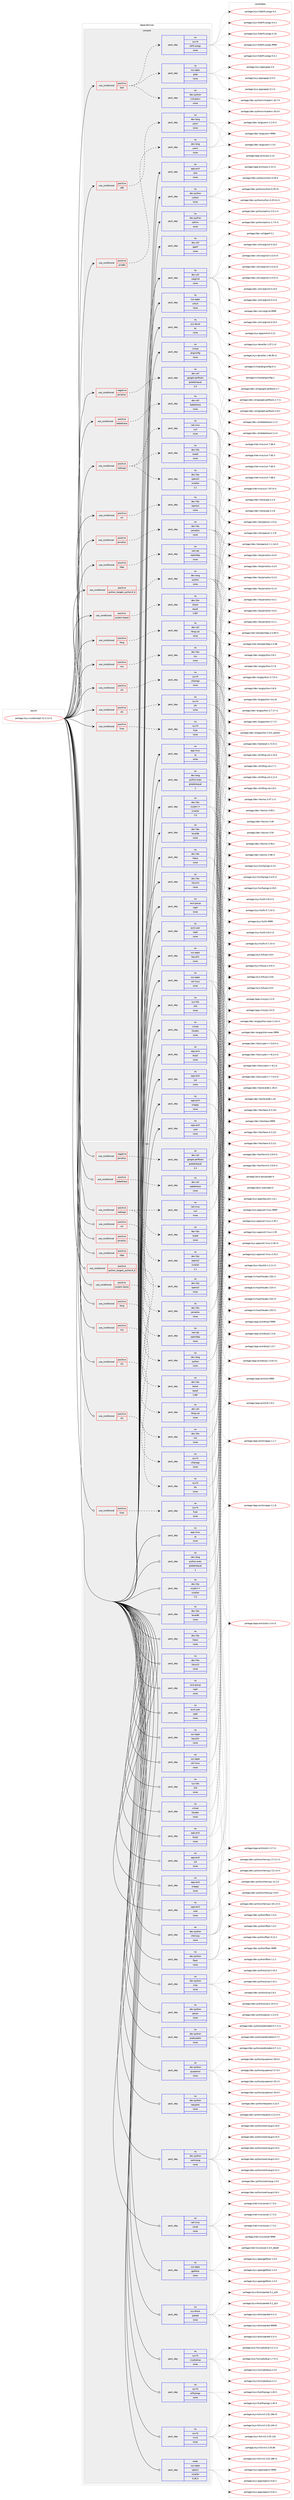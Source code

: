 digraph prolog {

# *************
# Graph options
# *************

newrank=true;
concentrate=true;
compound=true;
graph [rankdir=LR,fontname=Helvetica,fontsize=10,ranksep=1.5];#, ranksep=2.5, nodesep=0.2];
edge  [arrowhead=vee];
node  [fontname=Helvetica,fontsize=10];

# **********
# The ebuild
# **********

subgraph cluster_leftcol {
color=gray;
rank=same;
label=<<i>ebuild</i>>;
id [label="portage://sys-cluster/ceph-12.2.12-r2", color=red, width=4, href="../sys-cluster/ceph-12.2.12-r2.svg"];
}

# ****************
# The dependencies
# ****************

subgraph cluster_midcol {
color=gray;
label=<<i>dependencies</i>>;
subgraph cluster_compile {
fillcolor="#eeeeee";
style=filled;
label=<<i>compile</i>>;
subgraph cond11306 {
dependency55229 [label=<<TABLE BORDER="0" CELLBORDER="1" CELLSPACING="0" CELLPADDING="4"><TR><TD ROWSPAN="3" CELLPADDING="10">use_conditional</TD></TR><TR><TD>negative</TD></TR><TR><TD>jemalloc</TD></TR></TABLE>>, shape=none, color=red];
subgraph pack42739 {
dependency55230 [label=<<TABLE BORDER="0" CELLBORDER="1" CELLSPACING="0" CELLPADDING="4" WIDTH="220"><TR><TD ROWSPAN="6" CELLPADDING="30">pack_dep</TD></TR><TR><TD WIDTH="110">no</TD></TR><TR><TD>dev-util</TD></TR><TR><TD>google-perftools</TD></TR><TR><TD>greaterequal</TD></TR><TR><TD>2.4</TD></TR></TABLE>>, shape=none, color=blue];
}
dependency55229:e -> dependency55230:w [weight=20,style="dashed",arrowhead="vee"];
}
id:e -> dependency55229:w [weight=20,style="solid",arrowhead="vee"];
subgraph cond11307 {
dependency55231 [label=<<TABLE BORDER="0" CELLBORDER="1" CELLSPACING="0" CELLPADDING="4"><TR><TD ROWSPAN="3" CELLPADDING="10">use_conditional</TD></TR><TR><TD>positive</TD></TR><TR><TD>amd64</TD></TR></TABLE>>, shape=none, color=red];
subgraph pack42740 {
dependency55232 [label=<<TABLE BORDER="0" CELLBORDER="1" CELLSPACING="0" CELLPADDING="4" WIDTH="220"><TR><TD ROWSPAN="6" CELLPADDING="30">pack_dep</TD></TR><TR><TD WIDTH="110">no</TD></TR><TR><TD>dev-lang</TD></TR><TR><TD>yasm</TD></TR><TR><TD>none</TD></TR><TR><TD></TD></TR></TABLE>>, shape=none, color=blue];
}
dependency55231:e -> dependency55232:w [weight=20,style="dashed",arrowhead="vee"];
}
id:e -> dependency55231:w [weight=20,style="solid",arrowhead="vee"];
subgraph cond11308 {
dependency55233 [label=<<TABLE BORDER="0" CELLBORDER="1" CELLSPACING="0" CELLPADDING="4"><TR><TD ROWSPAN="3" CELLPADDING="10">use_conditional</TD></TR><TR><TD>positive</TD></TR><TR><TD>babeltrace</TD></TR></TABLE>>, shape=none, color=red];
subgraph pack42741 {
dependency55234 [label=<<TABLE BORDER="0" CELLBORDER="1" CELLSPACING="0" CELLPADDING="4" WIDTH="220"><TR><TD ROWSPAN="6" CELLPADDING="30">pack_dep</TD></TR><TR><TD WIDTH="110">no</TD></TR><TR><TD>dev-util</TD></TR><TR><TD>babeltrace</TD></TR><TR><TD>none</TD></TR><TR><TD></TD></TR></TABLE>>, shape=none, color=blue];
}
dependency55233:e -> dependency55234:w [weight=20,style="dashed",arrowhead="vee"];
}
id:e -> dependency55233:w [weight=20,style="solid",arrowhead="vee"];
subgraph cond11309 {
dependency55235 [label=<<TABLE BORDER="0" CELLBORDER="1" CELLSPACING="0" CELLPADDING="4"><TR><TD ROWSPAN="3" CELLPADDING="10">use_conditional</TD></TR><TR><TD>positive</TD></TR><TR><TD>fuse</TD></TR></TABLE>>, shape=none, color=red];
subgraph pack42742 {
dependency55236 [label=<<TABLE BORDER="0" CELLBORDER="1" CELLSPACING="0" CELLPADDING="4" WIDTH="220"><TR><TD ROWSPAN="6" CELLPADDING="30">pack_dep</TD></TR><TR><TD WIDTH="110">no</TD></TR><TR><TD>sys-fs</TD></TR><TR><TD>fuse</TD></TR><TR><TD>none</TD></TR><TR><TD></TD></TR></TABLE>>, shape=none, color=blue];
}
dependency55235:e -> dependency55236:w [weight=20,style="dashed",arrowhead="vee"];
}
id:e -> dependency55235:w [weight=20,style="solid",arrowhead="vee"];
subgraph cond11310 {
dependency55237 [label=<<TABLE BORDER="0" CELLBORDER="1" CELLSPACING="0" CELLPADDING="4"><TR><TD ROWSPAN="3" CELLPADDING="10">use_conditional</TD></TR><TR><TD>positive</TD></TR><TR><TD>jemalloc</TD></TR></TABLE>>, shape=none, color=red];
subgraph pack42743 {
dependency55238 [label=<<TABLE BORDER="0" CELLBORDER="1" CELLSPACING="0" CELLPADDING="4" WIDTH="220"><TR><TD ROWSPAN="6" CELLPADDING="30">pack_dep</TD></TR><TR><TD WIDTH="110">no</TD></TR><TR><TD>dev-libs</TD></TR><TR><TD>jemalloc</TD></TR><TR><TD>none</TD></TR><TR><TD></TD></TR></TABLE>>, shape=none, color=blue];
}
dependency55237:e -> dependency55238:w [weight=20,style="dashed",arrowhead="vee"];
}
id:e -> dependency55237:w [weight=20,style="solid",arrowhead="vee"];
subgraph cond11311 {
dependency55239 [label=<<TABLE BORDER="0" CELLBORDER="1" CELLSPACING="0" CELLPADDING="4"><TR><TD ROWSPAN="3" CELLPADDING="10">use_conditional</TD></TR><TR><TD>positive</TD></TR><TR><TD>ldap</TD></TR></TABLE>>, shape=none, color=red];
subgraph pack42744 {
dependency55240 [label=<<TABLE BORDER="0" CELLBORDER="1" CELLSPACING="0" CELLPADDING="4" WIDTH="220"><TR><TD ROWSPAN="6" CELLPADDING="30">pack_dep</TD></TR><TR><TD WIDTH="110">no</TD></TR><TR><TD>net-nds</TD></TR><TR><TD>openldap</TD></TR><TR><TD>none</TD></TR><TR><TD></TD></TR></TABLE>>, shape=none, color=blue];
}
dependency55239:e -> dependency55240:w [weight=20,style="dashed",arrowhead="vee"];
}
id:e -> dependency55239:w [weight=20,style="solid",arrowhead="vee"];
subgraph cond11312 {
dependency55241 [label=<<TABLE BORDER="0" CELLBORDER="1" CELLSPACING="0" CELLPADDING="4"><TR><TD ROWSPAN="3" CELLPADDING="10">use_conditional</TD></TR><TR><TD>positive</TD></TR><TR><TD>lttng</TD></TR></TABLE>>, shape=none, color=red];
subgraph pack42745 {
dependency55242 [label=<<TABLE BORDER="0" CELLBORDER="1" CELLSPACING="0" CELLPADDING="4" WIDTH="220"><TR><TD ROWSPAN="6" CELLPADDING="30">pack_dep</TD></TR><TR><TD WIDTH="110">no</TD></TR><TR><TD>dev-util</TD></TR><TR><TD>lttng-ust</TD></TR><TR><TD>none</TD></TR><TR><TD></TD></TR></TABLE>>, shape=none, color=blue];
}
dependency55241:e -> dependency55242:w [weight=20,style="dashed",arrowhead="vee"];
}
id:e -> dependency55241:w [weight=20,style="solid",arrowhead="vee"];
subgraph cond11313 {
dependency55243 [label=<<TABLE BORDER="0" CELLBORDER="1" CELLSPACING="0" CELLPADDING="4"><TR><TD ROWSPAN="3" CELLPADDING="10">use_conditional</TD></TR><TR><TD>positive</TD></TR><TR><TD>nss</TD></TR></TABLE>>, shape=none, color=red];
subgraph pack42746 {
dependency55244 [label=<<TABLE BORDER="0" CELLBORDER="1" CELLSPACING="0" CELLPADDING="4" WIDTH="220"><TR><TD ROWSPAN="6" CELLPADDING="30">pack_dep</TD></TR><TR><TD WIDTH="110">no</TD></TR><TR><TD>dev-libs</TD></TR><TR><TD>nss</TD></TR><TR><TD>none</TD></TR><TR><TD></TD></TR></TABLE>>, shape=none, color=blue];
}
dependency55243:e -> dependency55244:w [weight=20,style="dashed",arrowhead="vee"];
}
id:e -> dependency55243:w [weight=20,style="solid",arrowhead="vee"];
subgraph cond11314 {
dependency55245 [label=<<TABLE BORDER="0" CELLBORDER="1" CELLSPACING="0" CELLPADDING="4"><TR><TD ROWSPAN="3" CELLPADDING="10">use_conditional</TD></TR><TR><TD>positive</TD></TR><TR><TD>python_targets_python3_6</TD></TR></TABLE>>, shape=none, color=red];
subgraph pack42747 {
dependency55246 [label=<<TABLE BORDER="0" CELLBORDER="1" CELLSPACING="0" CELLPADDING="4" WIDTH="220"><TR><TD ROWSPAN="6" CELLPADDING="30">pack_dep</TD></TR><TR><TD WIDTH="110">no</TD></TR><TR><TD>dev-lang</TD></TR><TR><TD>python</TD></TR><TR><TD>none</TD></TR><TR><TD></TD></TR></TABLE>>, shape=none, color=blue];
}
dependency55245:e -> dependency55246:w [weight=20,style="dashed",arrowhead="vee"];
}
id:e -> dependency55245:w [weight=20,style="solid",arrowhead="vee"];
subgraph cond11315 {
dependency55247 [label=<<TABLE BORDER="0" CELLBORDER="1" CELLSPACING="0" CELLPADDING="4"><TR><TD ROWSPAN="3" CELLPADDING="10">use_conditional</TD></TR><TR><TD>positive</TD></TR><TR><TD>radosgw</TD></TR></TABLE>>, shape=none, color=red];
subgraph pack42748 {
dependency55248 [label=<<TABLE BORDER="0" CELLBORDER="1" CELLSPACING="0" CELLPADDING="4" WIDTH="220"><TR><TD ROWSPAN="6" CELLPADDING="30">pack_dep</TD></TR><TR><TD WIDTH="110">no</TD></TR><TR><TD>dev-libs</TD></TR><TR><TD>expat</TD></TR><TR><TD>none</TD></TR><TR><TD></TD></TR></TABLE>>, shape=none, color=blue];
}
dependency55247:e -> dependency55248:w [weight=20,style="dashed",arrowhead="vee"];
subgraph pack42749 {
dependency55249 [label=<<TABLE BORDER="0" CELLBORDER="1" CELLSPACING="0" CELLPADDING="4" WIDTH="220"><TR><TD ROWSPAN="6" CELLPADDING="30">pack_dep</TD></TR><TR><TD WIDTH="110">no</TD></TR><TR><TD>dev-libs</TD></TR><TR><TD>openssl</TD></TR><TR><TD>smaller</TD></TR><TR><TD>1.1</TD></TR></TABLE>>, shape=none, color=blue];
}
dependency55247:e -> dependency55249:w [weight=20,style="dashed",arrowhead="vee"];
subgraph pack42750 {
dependency55250 [label=<<TABLE BORDER="0" CELLBORDER="1" CELLSPACING="0" CELLPADDING="4" WIDTH="220"><TR><TD ROWSPAN="6" CELLPADDING="30">pack_dep</TD></TR><TR><TD WIDTH="110">no</TD></TR><TR><TD>net-misc</TD></TR><TR><TD>curl</TD></TR><TR><TD>none</TD></TR><TR><TD></TD></TR></TABLE>>, shape=none, color=blue];
}
dependency55247:e -> dependency55250:w [weight=20,style="dashed",arrowhead="vee"];
}
id:e -> dependency55247:w [weight=20,style="solid",arrowhead="vee"];
subgraph cond11316 {
dependency55251 [label=<<TABLE BORDER="0" CELLBORDER="1" CELLSPACING="0" CELLPADDING="4"><TR><TD ROWSPAN="3" CELLPADDING="10">use_conditional</TD></TR><TR><TD>positive</TD></TR><TR><TD>ssl</TD></TR></TABLE>>, shape=none, color=red];
subgraph pack42751 {
dependency55252 [label=<<TABLE BORDER="0" CELLBORDER="1" CELLSPACING="0" CELLPADDING="4" WIDTH="220"><TR><TD ROWSPAN="6" CELLPADDING="30">pack_dep</TD></TR><TR><TD WIDTH="110">no</TD></TR><TR><TD>dev-libs</TD></TR><TR><TD>openssl</TD></TR><TR><TD>none</TD></TR><TR><TD></TD></TR></TABLE>>, shape=none, color=blue];
}
dependency55251:e -> dependency55252:w [weight=20,style="dashed",arrowhead="vee"];
}
id:e -> dependency55251:w [weight=20,style="solid",arrowhead="vee"];
subgraph cond11317 {
dependency55253 [label=<<TABLE BORDER="0" CELLBORDER="1" CELLSPACING="0" CELLPADDING="4"><TR><TD ROWSPAN="3" CELLPADDING="10">use_conditional</TD></TR><TR><TD>positive</TD></TR><TR><TD>system-boost</TD></TR></TABLE>>, shape=none, color=red];
subgraph pack42752 {
dependency55254 [label=<<TABLE BORDER="0" CELLBORDER="1" CELLSPACING="0" CELLPADDING="4" WIDTH="220"><TR><TD ROWSPAN="6" CELLPADDING="30">pack_dep</TD></TR><TR><TD WIDTH="110">no</TD></TR><TR><TD>dev-libs</TD></TR><TR><TD>boost</TD></TR><TR><TD>equal</TD></TR><TR><TD>1.66*</TD></TR></TABLE>>, shape=none, color=blue];
}
dependency55253:e -> dependency55254:w [weight=20,style="dashed",arrowhead="vee"];
}
id:e -> dependency55253:w [weight=20,style="solid",arrowhead="vee"];
subgraph cond11318 {
dependency55255 [label=<<TABLE BORDER="0" CELLBORDER="1" CELLSPACING="0" CELLPADDING="4"><TR><TD ROWSPAN="3" CELLPADDING="10">use_conditional</TD></TR><TR><TD>positive</TD></TR><TR><TD>test</TD></TR></TABLE>>, shape=none, color=red];
subgraph pack42753 {
dependency55256 [label=<<TABLE BORDER="0" CELLBORDER="1" CELLSPACING="0" CELLPADDING="4" WIDTH="220"><TR><TD ROWSPAN="6" CELLPADDING="30">pack_dep</TD></TR><TR><TD WIDTH="110">no</TD></TR><TR><TD>dev-python</TD></TR><TR><TD>virtualenv</TD></TR><TR><TD>none</TD></TR><TR><TD></TD></TR></TABLE>>, shape=none, color=blue];
}
dependency55255:e -> dependency55256:w [weight=20,style="dashed",arrowhead="vee"];
subgraph pack42754 {
dependency55257 [label=<<TABLE BORDER="0" CELLBORDER="1" CELLSPACING="0" CELLPADDING="4" WIDTH="220"><TR><TD ROWSPAN="6" CELLPADDING="30">pack_dep</TD></TR><TR><TD WIDTH="110">no</TD></TR><TR><TD>sys-apps</TD></TR><TR><TD>grep</TD></TR><TR><TD>none</TD></TR><TR><TD></TD></TR></TABLE>>, shape=none, color=blue];
}
dependency55255:e -> dependency55257:w [weight=20,style="dashed",arrowhead="vee"];
subgraph pack42755 {
dependency55258 [label=<<TABLE BORDER="0" CELLBORDER="1" CELLSPACING="0" CELLPADDING="4" WIDTH="220"><TR><TD ROWSPAN="6" CELLPADDING="30">pack_dep</TD></TR><TR><TD WIDTH="110">no</TD></TR><TR><TD>sys-fs</TD></TR><TR><TD>btrfs-progs</TD></TR><TR><TD>none</TD></TR><TR><TD></TD></TR></TABLE>>, shape=none, color=blue];
}
dependency55255:e -> dependency55258:w [weight=20,style="dashed",arrowhead="vee"];
}
id:e -> dependency55255:w [weight=20,style="solid",arrowhead="vee"];
subgraph cond11319 {
dependency55259 [label=<<TABLE BORDER="0" CELLBORDER="1" CELLSPACING="0" CELLPADDING="4"><TR><TD ROWSPAN="3" CELLPADDING="10">use_conditional</TD></TR><TR><TD>positive</TD></TR><TR><TD>x86</TD></TR></TABLE>>, shape=none, color=red];
subgraph pack42756 {
dependency55260 [label=<<TABLE BORDER="0" CELLBORDER="1" CELLSPACING="0" CELLPADDING="4" WIDTH="220"><TR><TD ROWSPAN="6" CELLPADDING="30">pack_dep</TD></TR><TR><TD WIDTH="110">no</TD></TR><TR><TD>dev-lang</TD></TR><TR><TD>yasm</TD></TR><TR><TD>none</TD></TR><TR><TD></TD></TR></TABLE>>, shape=none, color=blue];
}
dependency55259:e -> dependency55260:w [weight=20,style="dashed",arrowhead="vee"];
}
id:e -> dependency55259:w [weight=20,style="solid",arrowhead="vee"];
subgraph cond11320 {
dependency55261 [label=<<TABLE BORDER="0" CELLBORDER="1" CELLSPACING="0" CELLPADDING="4"><TR><TD ROWSPAN="3" CELLPADDING="10">use_conditional</TD></TR><TR><TD>positive</TD></TR><TR><TD>xfs</TD></TR></TABLE>>, shape=none, color=red];
subgraph pack42757 {
dependency55262 [label=<<TABLE BORDER="0" CELLBORDER="1" CELLSPACING="0" CELLPADDING="4" WIDTH="220"><TR><TD ROWSPAN="6" CELLPADDING="30">pack_dep</TD></TR><TR><TD WIDTH="110">no</TD></TR><TR><TD>sys-fs</TD></TR><TR><TD>xfsprogs</TD></TR><TR><TD>none</TD></TR><TR><TD></TD></TR></TABLE>>, shape=none, color=blue];
}
dependency55261:e -> dependency55262:w [weight=20,style="dashed",arrowhead="vee"];
}
id:e -> dependency55261:w [weight=20,style="solid",arrowhead="vee"];
subgraph cond11321 {
dependency55263 [label=<<TABLE BORDER="0" CELLBORDER="1" CELLSPACING="0" CELLPADDING="4"><TR><TD ROWSPAN="3" CELLPADDING="10">use_conditional</TD></TR><TR><TD>positive</TD></TR><TR><TD>zfs</TD></TR></TABLE>>, shape=none, color=red];
subgraph pack42758 {
dependency55264 [label=<<TABLE BORDER="0" CELLBORDER="1" CELLSPACING="0" CELLPADDING="4" WIDTH="220"><TR><TD ROWSPAN="6" CELLPADDING="30">pack_dep</TD></TR><TR><TD WIDTH="110">no</TD></TR><TR><TD>sys-fs</TD></TR><TR><TD>zfs</TD></TR><TR><TD>none</TD></TR><TR><TD></TD></TR></TABLE>>, shape=none, color=blue];
}
dependency55263:e -> dependency55264:w [weight=20,style="dashed",arrowhead="vee"];
}
id:e -> dependency55263:w [weight=20,style="solid",arrowhead="vee"];
subgraph pack42759 {
dependency55265 [label=<<TABLE BORDER="0" CELLBORDER="1" CELLSPACING="0" CELLPADDING="4" WIDTH="220"><TR><TD ROWSPAN="6" CELLPADDING="30">pack_dep</TD></TR><TR><TD WIDTH="110">no</TD></TR><TR><TD>acct-group</TD></TR><TR><TD>ceph</TD></TR><TR><TD>none</TD></TR><TR><TD></TD></TR></TABLE>>, shape=none, color=blue];
}
id:e -> dependency55265:w [weight=20,style="solid",arrowhead="vee"];
subgraph pack42760 {
dependency55266 [label=<<TABLE BORDER="0" CELLBORDER="1" CELLSPACING="0" CELLPADDING="4" WIDTH="220"><TR><TD ROWSPAN="6" CELLPADDING="30">pack_dep</TD></TR><TR><TD WIDTH="110">no</TD></TR><TR><TD>acct-user</TD></TR><TR><TD>ceph</TD></TR><TR><TD>none</TD></TR><TR><TD></TD></TR></TABLE>>, shape=none, color=blue];
}
id:e -> dependency55266:w [weight=20,style="solid",arrowhead="vee"];
subgraph pack42761 {
dependency55267 [label=<<TABLE BORDER="0" CELLBORDER="1" CELLSPACING="0" CELLPADDING="4" WIDTH="220"><TR><TD ROWSPAN="6" CELLPADDING="30">pack_dep</TD></TR><TR><TD WIDTH="110">no</TD></TR><TR><TD>app-arch</TD></TR><TR><TD>bzip2</TD></TR><TR><TD>none</TD></TR><TR><TD></TD></TR></TABLE>>, shape=none, color=blue];
}
id:e -> dependency55267:w [weight=20,style="solid",arrowhead="vee"];
subgraph pack42762 {
dependency55268 [label=<<TABLE BORDER="0" CELLBORDER="1" CELLSPACING="0" CELLPADDING="4" WIDTH="220"><TR><TD ROWSPAN="6" CELLPADDING="30">pack_dep</TD></TR><TR><TD WIDTH="110">no</TD></TR><TR><TD>app-arch</TD></TR><TR><TD>cpio</TD></TR><TR><TD>none</TD></TR><TR><TD></TD></TR></TABLE>>, shape=none, color=blue];
}
id:e -> dependency55268:w [weight=20,style="solid",arrowhead="vee"];
subgraph pack42763 {
dependency55269 [label=<<TABLE BORDER="0" CELLBORDER="1" CELLSPACING="0" CELLPADDING="4" WIDTH="220"><TR><TD ROWSPAN="6" CELLPADDING="30">pack_dep</TD></TR><TR><TD WIDTH="110">no</TD></TR><TR><TD>app-arch</TD></TR><TR><TD>lz4</TD></TR><TR><TD>none</TD></TR><TR><TD></TD></TR></TABLE>>, shape=none, color=blue];
}
id:e -> dependency55269:w [weight=20,style="solid",arrowhead="vee"];
subgraph pack42764 {
dependency55270 [label=<<TABLE BORDER="0" CELLBORDER="1" CELLSPACING="0" CELLPADDING="4" WIDTH="220"><TR><TD ROWSPAN="6" CELLPADDING="30">pack_dep</TD></TR><TR><TD WIDTH="110">no</TD></TR><TR><TD>app-arch</TD></TR><TR><TD>snappy</TD></TR><TR><TD>none</TD></TR><TR><TD></TD></TR></TABLE>>, shape=none, color=blue];
}
id:e -> dependency55270:w [weight=20,style="solid",arrowhead="vee"];
subgraph pack42765 {
dependency55271 [label=<<TABLE BORDER="0" CELLBORDER="1" CELLSPACING="0" CELLPADDING="4" WIDTH="220"><TR><TD ROWSPAN="6" CELLPADDING="30">pack_dep</TD></TR><TR><TD WIDTH="110">no</TD></TR><TR><TD>app-arch</TD></TR><TR><TD>zstd</TD></TR><TR><TD>none</TD></TR><TR><TD></TD></TR></TABLE>>, shape=none, color=blue];
}
id:e -> dependency55271:w [weight=20,style="solid",arrowhead="vee"];
subgraph pack42766 {
dependency55272 [label=<<TABLE BORDER="0" CELLBORDER="1" CELLSPACING="0" CELLPADDING="4" WIDTH="220"><TR><TD ROWSPAN="6" CELLPADDING="30">pack_dep</TD></TR><TR><TD WIDTH="110">no</TD></TR><TR><TD>app-misc</TD></TR><TR><TD>jq</TD></TR><TR><TD>none</TD></TR><TR><TD></TD></TR></TABLE>>, shape=none, color=blue];
}
id:e -> dependency55272:w [weight=20,style="solid",arrowhead="vee"];
subgraph pack42767 {
dependency55273 [label=<<TABLE BORDER="0" CELLBORDER="1" CELLSPACING="0" CELLPADDING="4" WIDTH="220"><TR><TD ROWSPAN="6" CELLPADDING="30">pack_dep</TD></TR><TR><TD WIDTH="110">no</TD></TR><TR><TD>dev-lang</TD></TR><TR><TD>python-exec</TD></TR><TR><TD>greaterequal</TD></TR><TR><TD>2</TD></TR></TABLE>>, shape=none, color=blue];
}
id:e -> dependency55273:w [weight=20,style="solid",arrowhead="vee"];
subgraph pack42768 {
dependency55274 [label=<<TABLE BORDER="0" CELLBORDER="1" CELLSPACING="0" CELLPADDING="4" WIDTH="220"><TR><TD ROWSPAN="6" CELLPADDING="30">pack_dep</TD></TR><TR><TD WIDTH="110">no</TD></TR><TR><TD>dev-libs</TD></TR><TR><TD>crypto++</TD></TR><TR><TD>smaller</TD></TR><TR><TD>7.0</TD></TR></TABLE>>, shape=none, color=blue];
}
id:e -> dependency55274:w [weight=20,style="solid",arrowhead="vee"];
subgraph pack42769 {
dependency55275 [label=<<TABLE BORDER="0" CELLBORDER="1" CELLSPACING="0" CELLPADDING="4" WIDTH="220"><TR><TD ROWSPAN="6" CELLPADDING="30">pack_dep</TD></TR><TR><TD WIDTH="110">no</TD></TR><TR><TD>dev-libs</TD></TR><TR><TD>leveldb</TD></TR><TR><TD>none</TD></TR><TR><TD></TD></TR></TABLE>>, shape=none, color=blue];
}
id:e -> dependency55275:w [weight=20,style="solid",arrowhead="vee"];
subgraph pack42770 {
dependency55276 [label=<<TABLE BORDER="0" CELLBORDER="1" CELLSPACING="0" CELLPADDING="4" WIDTH="220"><TR><TD ROWSPAN="6" CELLPADDING="30">pack_dep</TD></TR><TR><TD WIDTH="110">no</TD></TR><TR><TD>dev-libs</TD></TR><TR><TD>libaio</TD></TR><TR><TD>none</TD></TR><TR><TD></TD></TR></TABLE>>, shape=none, color=blue];
}
id:e -> dependency55276:w [weight=20,style="solid",arrowhead="vee"];
subgraph pack42771 {
dependency55277 [label=<<TABLE BORDER="0" CELLBORDER="1" CELLSPACING="0" CELLPADDING="4" WIDTH="220"><TR><TD ROWSPAN="6" CELLPADDING="30">pack_dep</TD></TR><TR><TD WIDTH="110">no</TD></TR><TR><TD>dev-libs</TD></TR><TR><TD>libxml2</TD></TR><TR><TD>none</TD></TR><TR><TD></TD></TR></TABLE>>, shape=none, color=blue];
}
id:e -> dependency55277:w [weight=20,style="solid",arrowhead="vee"];
subgraph pack42772 {
dependency55278 [label=<<TABLE BORDER="0" CELLBORDER="1" CELLSPACING="0" CELLPADDING="4" WIDTH="220"><TR><TD ROWSPAN="6" CELLPADDING="30">pack_dep</TD></TR><TR><TD WIDTH="110">no</TD></TR><TR><TD>dev-python</TD></TR><TR><TD>cython</TD></TR><TR><TD>none</TD></TR><TR><TD></TD></TR></TABLE>>, shape=none, color=blue];
}
id:e -> dependency55278:w [weight=20,style="solid",arrowhead="vee"];
subgraph pack42773 {
dependency55279 [label=<<TABLE BORDER="0" CELLBORDER="1" CELLSPACING="0" CELLPADDING="4" WIDTH="220"><TR><TD ROWSPAN="6" CELLPADDING="30">pack_dep</TD></TR><TR><TD WIDTH="110">no</TD></TR><TR><TD>dev-python</TD></TR><TR><TD>sphinx</TD></TR><TR><TD>none</TD></TR><TR><TD></TD></TR></TABLE>>, shape=none, color=blue];
}
id:e -> dependency55279:w [weight=20,style="solid",arrowhead="vee"];
subgraph pack42774 {
dependency55280 [label=<<TABLE BORDER="0" CELLBORDER="1" CELLSPACING="0" CELLPADDING="4" WIDTH="220"><TR><TD ROWSPAN="6" CELLPADDING="30">pack_dep</TD></TR><TR><TD WIDTH="110">no</TD></TR><TR><TD>dev-util</TD></TR><TR><TD>gperf</TD></TR><TR><TD>none</TD></TR><TR><TD></TD></TR></TABLE>>, shape=none, color=blue];
}
id:e -> dependency55280:w [weight=20,style="solid",arrowhead="vee"];
subgraph pack42775 {
dependency55281 [label=<<TABLE BORDER="0" CELLBORDER="1" CELLSPACING="0" CELLPADDING="4" WIDTH="220"><TR><TD ROWSPAN="6" CELLPADDING="30">pack_dep</TD></TR><TR><TD WIDTH="110">no</TD></TR><TR><TD>dev-util</TD></TR><TR><TD>valgrind</TD></TR><TR><TD>none</TD></TR><TR><TD></TD></TR></TABLE>>, shape=none, color=blue];
}
id:e -> dependency55281:w [weight=20,style="solid",arrowhead="vee"];
subgraph pack42776 {
dependency55282 [label=<<TABLE BORDER="0" CELLBORDER="1" CELLSPACING="0" CELLPADDING="4" WIDTH="220"><TR><TD ROWSPAN="6" CELLPADDING="30">pack_dep</TD></TR><TR><TD WIDTH="110">no</TD></TR><TR><TD>sys-apps</TD></TR><TR><TD>keyutils</TD></TR><TR><TD>none</TD></TR><TR><TD></TD></TR></TABLE>>, shape=none, color=blue];
}
id:e -> dependency55282:w [weight=20,style="solid",arrowhead="vee"];
subgraph pack42777 {
dependency55283 [label=<<TABLE BORDER="0" CELLBORDER="1" CELLSPACING="0" CELLPADDING="4" WIDTH="220"><TR><TD ROWSPAN="6" CELLPADDING="30">pack_dep</TD></TR><TR><TD WIDTH="110">no</TD></TR><TR><TD>sys-apps</TD></TR><TR><TD>util-linux</TD></TR><TR><TD>none</TD></TR><TR><TD></TD></TR></TABLE>>, shape=none, color=blue];
}
id:e -> dependency55283:w [weight=20,style="solid",arrowhead="vee"];
subgraph pack42778 {
dependency55284 [label=<<TABLE BORDER="0" CELLBORDER="1" CELLSPACING="0" CELLPADDING="4" WIDTH="220"><TR><TD ROWSPAN="6" CELLPADDING="30">pack_dep</TD></TR><TR><TD WIDTH="110">no</TD></TR><TR><TD>sys-apps</TD></TR><TR><TD>which</TD></TR><TR><TD>none</TD></TR><TR><TD></TD></TR></TABLE>>, shape=none, color=blue];
}
id:e -> dependency55284:w [weight=20,style="solid",arrowhead="vee"];
subgraph pack42779 {
dependency55285 [label=<<TABLE BORDER="0" CELLBORDER="1" CELLSPACING="0" CELLPADDING="4" WIDTH="220"><TR><TD ROWSPAN="6" CELLPADDING="30">pack_dep</TD></TR><TR><TD WIDTH="110">no</TD></TR><TR><TD>sys-devel</TD></TR><TR><TD>bc</TD></TR><TR><TD>none</TD></TR><TR><TD></TD></TR></TABLE>>, shape=none, color=blue];
}
id:e -> dependency55285:w [weight=20,style="solid",arrowhead="vee"];
subgraph pack42780 {
dependency55286 [label=<<TABLE BORDER="0" CELLBORDER="1" CELLSPACING="0" CELLPADDING="4" WIDTH="220"><TR><TD ROWSPAN="6" CELLPADDING="30">pack_dep</TD></TR><TR><TD WIDTH="110">no</TD></TR><TR><TD>sys-libs</TD></TR><TR><TD>zlib</TD></TR><TR><TD>none</TD></TR><TR><TD></TD></TR></TABLE>>, shape=none, color=blue];
}
id:e -> dependency55286:w [weight=20,style="solid",arrowhead="vee"];
subgraph pack42781 {
dependency55287 [label=<<TABLE BORDER="0" CELLBORDER="1" CELLSPACING="0" CELLPADDING="4" WIDTH="220"><TR><TD ROWSPAN="6" CELLPADDING="30">pack_dep</TD></TR><TR><TD WIDTH="110">no</TD></TR><TR><TD>virtual</TD></TR><TR><TD>libudev</TD></TR><TR><TD>none</TD></TR><TR><TD></TD></TR></TABLE>>, shape=none, color=blue];
}
id:e -> dependency55287:w [weight=20,style="solid",arrowhead="vee"];
subgraph pack42782 {
dependency55288 [label=<<TABLE BORDER="0" CELLBORDER="1" CELLSPACING="0" CELLPADDING="4" WIDTH="220"><TR><TD ROWSPAN="6" CELLPADDING="30">pack_dep</TD></TR><TR><TD WIDTH="110">no</TD></TR><TR><TD>virtual</TD></TR><TR><TD>pkgconfig</TD></TR><TR><TD>none</TD></TR><TR><TD></TD></TR></TABLE>>, shape=none, color=blue];
}
id:e -> dependency55288:w [weight=20,style="solid",arrowhead="vee"];
}
subgraph cluster_compileandrun {
fillcolor="#eeeeee";
style=filled;
label=<<i>compile and run</i>>;
}
subgraph cluster_run {
fillcolor="#eeeeee";
style=filled;
label=<<i>run</i>>;
subgraph cond11322 {
dependency55289 [label=<<TABLE BORDER="0" CELLBORDER="1" CELLSPACING="0" CELLPADDING="4"><TR><TD ROWSPAN="3" CELLPADDING="10">use_conditional</TD></TR><TR><TD>negative</TD></TR><TR><TD>jemalloc</TD></TR></TABLE>>, shape=none, color=red];
subgraph pack42783 {
dependency55290 [label=<<TABLE BORDER="0" CELLBORDER="1" CELLSPACING="0" CELLPADDING="4" WIDTH="220"><TR><TD ROWSPAN="6" CELLPADDING="30">pack_dep</TD></TR><TR><TD WIDTH="110">no</TD></TR><TR><TD>dev-util</TD></TR><TR><TD>google-perftools</TD></TR><TR><TD>greaterequal</TD></TR><TR><TD>2.4</TD></TR></TABLE>>, shape=none, color=blue];
}
dependency55289:e -> dependency55290:w [weight=20,style="dashed",arrowhead="vee"];
}
id:e -> dependency55289:w [weight=20,style="solid",arrowhead="odot"];
subgraph cond11323 {
dependency55291 [label=<<TABLE BORDER="0" CELLBORDER="1" CELLSPACING="0" CELLPADDING="4"><TR><TD ROWSPAN="3" CELLPADDING="10">use_conditional</TD></TR><TR><TD>positive</TD></TR><TR><TD>babeltrace</TD></TR></TABLE>>, shape=none, color=red];
subgraph pack42784 {
dependency55292 [label=<<TABLE BORDER="0" CELLBORDER="1" CELLSPACING="0" CELLPADDING="4" WIDTH="220"><TR><TD ROWSPAN="6" CELLPADDING="30">pack_dep</TD></TR><TR><TD WIDTH="110">no</TD></TR><TR><TD>dev-util</TD></TR><TR><TD>babeltrace</TD></TR><TR><TD>none</TD></TR><TR><TD></TD></TR></TABLE>>, shape=none, color=blue];
}
dependency55291:e -> dependency55292:w [weight=20,style="dashed",arrowhead="vee"];
}
id:e -> dependency55291:w [weight=20,style="solid",arrowhead="odot"];
subgraph cond11324 {
dependency55293 [label=<<TABLE BORDER="0" CELLBORDER="1" CELLSPACING="0" CELLPADDING="4"><TR><TD ROWSPAN="3" CELLPADDING="10">use_conditional</TD></TR><TR><TD>positive</TD></TR><TR><TD>fuse</TD></TR></TABLE>>, shape=none, color=red];
subgraph pack42785 {
dependency55294 [label=<<TABLE BORDER="0" CELLBORDER="1" CELLSPACING="0" CELLPADDING="4" WIDTH="220"><TR><TD ROWSPAN="6" CELLPADDING="30">pack_dep</TD></TR><TR><TD WIDTH="110">no</TD></TR><TR><TD>sys-fs</TD></TR><TR><TD>fuse</TD></TR><TR><TD>none</TD></TR><TR><TD></TD></TR></TABLE>>, shape=none, color=blue];
}
dependency55293:e -> dependency55294:w [weight=20,style="dashed",arrowhead="vee"];
}
id:e -> dependency55293:w [weight=20,style="solid",arrowhead="odot"];
subgraph cond11325 {
dependency55295 [label=<<TABLE BORDER="0" CELLBORDER="1" CELLSPACING="0" CELLPADDING="4"><TR><TD ROWSPAN="3" CELLPADDING="10">use_conditional</TD></TR><TR><TD>positive</TD></TR><TR><TD>jemalloc</TD></TR></TABLE>>, shape=none, color=red];
subgraph pack42786 {
dependency55296 [label=<<TABLE BORDER="0" CELLBORDER="1" CELLSPACING="0" CELLPADDING="4" WIDTH="220"><TR><TD ROWSPAN="6" CELLPADDING="30">pack_dep</TD></TR><TR><TD WIDTH="110">no</TD></TR><TR><TD>dev-libs</TD></TR><TR><TD>jemalloc</TD></TR><TR><TD>none</TD></TR><TR><TD></TD></TR></TABLE>>, shape=none, color=blue];
}
dependency55295:e -> dependency55296:w [weight=20,style="dashed",arrowhead="vee"];
}
id:e -> dependency55295:w [weight=20,style="solid",arrowhead="odot"];
subgraph cond11326 {
dependency55297 [label=<<TABLE BORDER="0" CELLBORDER="1" CELLSPACING="0" CELLPADDING="4"><TR><TD ROWSPAN="3" CELLPADDING="10">use_conditional</TD></TR><TR><TD>positive</TD></TR><TR><TD>ldap</TD></TR></TABLE>>, shape=none, color=red];
subgraph pack42787 {
dependency55298 [label=<<TABLE BORDER="0" CELLBORDER="1" CELLSPACING="0" CELLPADDING="4" WIDTH="220"><TR><TD ROWSPAN="6" CELLPADDING="30">pack_dep</TD></TR><TR><TD WIDTH="110">no</TD></TR><TR><TD>net-nds</TD></TR><TR><TD>openldap</TD></TR><TR><TD>none</TD></TR><TR><TD></TD></TR></TABLE>>, shape=none, color=blue];
}
dependency55297:e -> dependency55298:w [weight=20,style="dashed",arrowhead="vee"];
}
id:e -> dependency55297:w [weight=20,style="solid",arrowhead="odot"];
subgraph cond11327 {
dependency55299 [label=<<TABLE BORDER="0" CELLBORDER="1" CELLSPACING="0" CELLPADDING="4"><TR><TD ROWSPAN="3" CELLPADDING="10">use_conditional</TD></TR><TR><TD>positive</TD></TR><TR><TD>lttng</TD></TR></TABLE>>, shape=none, color=red];
subgraph pack42788 {
dependency55300 [label=<<TABLE BORDER="0" CELLBORDER="1" CELLSPACING="0" CELLPADDING="4" WIDTH="220"><TR><TD ROWSPAN="6" CELLPADDING="30">pack_dep</TD></TR><TR><TD WIDTH="110">no</TD></TR><TR><TD>dev-util</TD></TR><TR><TD>lttng-ust</TD></TR><TR><TD>none</TD></TR><TR><TD></TD></TR></TABLE>>, shape=none, color=blue];
}
dependency55299:e -> dependency55300:w [weight=20,style="dashed",arrowhead="vee"];
}
id:e -> dependency55299:w [weight=20,style="solid",arrowhead="odot"];
subgraph cond11328 {
dependency55301 [label=<<TABLE BORDER="0" CELLBORDER="1" CELLSPACING="0" CELLPADDING="4"><TR><TD ROWSPAN="3" CELLPADDING="10">use_conditional</TD></TR><TR><TD>positive</TD></TR><TR><TD>nss</TD></TR></TABLE>>, shape=none, color=red];
subgraph pack42789 {
dependency55302 [label=<<TABLE BORDER="0" CELLBORDER="1" CELLSPACING="0" CELLPADDING="4" WIDTH="220"><TR><TD ROWSPAN="6" CELLPADDING="30">pack_dep</TD></TR><TR><TD WIDTH="110">no</TD></TR><TR><TD>dev-libs</TD></TR><TR><TD>nss</TD></TR><TR><TD>none</TD></TR><TR><TD></TD></TR></TABLE>>, shape=none, color=blue];
}
dependency55301:e -> dependency55302:w [weight=20,style="dashed",arrowhead="vee"];
}
id:e -> dependency55301:w [weight=20,style="solid",arrowhead="odot"];
subgraph cond11329 {
dependency55303 [label=<<TABLE BORDER="0" CELLBORDER="1" CELLSPACING="0" CELLPADDING="4"><TR><TD ROWSPAN="3" CELLPADDING="10">use_conditional</TD></TR><TR><TD>positive</TD></TR><TR><TD>python_targets_python3_6</TD></TR></TABLE>>, shape=none, color=red];
subgraph pack42790 {
dependency55304 [label=<<TABLE BORDER="0" CELLBORDER="1" CELLSPACING="0" CELLPADDING="4" WIDTH="220"><TR><TD ROWSPAN="6" CELLPADDING="30">pack_dep</TD></TR><TR><TD WIDTH="110">no</TD></TR><TR><TD>dev-lang</TD></TR><TR><TD>python</TD></TR><TR><TD>none</TD></TR><TR><TD></TD></TR></TABLE>>, shape=none, color=blue];
}
dependency55303:e -> dependency55304:w [weight=20,style="dashed",arrowhead="vee"];
}
id:e -> dependency55303:w [weight=20,style="solid",arrowhead="odot"];
subgraph cond11330 {
dependency55305 [label=<<TABLE BORDER="0" CELLBORDER="1" CELLSPACING="0" CELLPADDING="4"><TR><TD ROWSPAN="3" CELLPADDING="10">use_conditional</TD></TR><TR><TD>positive</TD></TR><TR><TD>radosgw</TD></TR></TABLE>>, shape=none, color=red];
subgraph pack42791 {
dependency55306 [label=<<TABLE BORDER="0" CELLBORDER="1" CELLSPACING="0" CELLPADDING="4" WIDTH="220"><TR><TD ROWSPAN="6" CELLPADDING="30">pack_dep</TD></TR><TR><TD WIDTH="110">no</TD></TR><TR><TD>dev-libs</TD></TR><TR><TD>expat</TD></TR><TR><TD>none</TD></TR><TR><TD></TD></TR></TABLE>>, shape=none, color=blue];
}
dependency55305:e -> dependency55306:w [weight=20,style="dashed",arrowhead="vee"];
subgraph pack42792 {
dependency55307 [label=<<TABLE BORDER="0" CELLBORDER="1" CELLSPACING="0" CELLPADDING="4" WIDTH="220"><TR><TD ROWSPAN="6" CELLPADDING="30">pack_dep</TD></TR><TR><TD WIDTH="110">no</TD></TR><TR><TD>dev-libs</TD></TR><TR><TD>openssl</TD></TR><TR><TD>smaller</TD></TR><TR><TD>1.1</TD></TR></TABLE>>, shape=none, color=blue];
}
dependency55305:e -> dependency55307:w [weight=20,style="dashed",arrowhead="vee"];
subgraph pack42793 {
dependency55308 [label=<<TABLE BORDER="0" CELLBORDER="1" CELLSPACING="0" CELLPADDING="4" WIDTH="220"><TR><TD ROWSPAN="6" CELLPADDING="30">pack_dep</TD></TR><TR><TD WIDTH="110">no</TD></TR><TR><TD>net-misc</TD></TR><TR><TD>curl</TD></TR><TR><TD>none</TD></TR><TR><TD></TD></TR></TABLE>>, shape=none, color=blue];
}
dependency55305:e -> dependency55308:w [weight=20,style="dashed",arrowhead="vee"];
}
id:e -> dependency55305:w [weight=20,style="solid",arrowhead="odot"];
subgraph cond11331 {
dependency55309 [label=<<TABLE BORDER="0" CELLBORDER="1" CELLSPACING="0" CELLPADDING="4"><TR><TD ROWSPAN="3" CELLPADDING="10">use_conditional</TD></TR><TR><TD>positive</TD></TR><TR><TD>ssl</TD></TR></TABLE>>, shape=none, color=red];
subgraph pack42794 {
dependency55310 [label=<<TABLE BORDER="0" CELLBORDER="1" CELLSPACING="0" CELLPADDING="4" WIDTH="220"><TR><TD ROWSPAN="6" CELLPADDING="30">pack_dep</TD></TR><TR><TD WIDTH="110">no</TD></TR><TR><TD>dev-libs</TD></TR><TR><TD>openssl</TD></TR><TR><TD>none</TD></TR><TR><TD></TD></TR></TABLE>>, shape=none, color=blue];
}
dependency55309:e -> dependency55310:w [weight=20,style="dashed",arrowhead="vee"];
}
id:e -> dependency55309:w [weight=20,style="solid",arrowhead="odot"];
subgraph cond11332 {
dependency55311 [label=<<TABLE BORDER="0" CELLBORDER="1" CELLSPACING="0" CELLPADDING="4"><TR><TD ROWSPAN="3" CELLPADDING="10">use_conditional</TD></TR><TR><TD>positive</TD></TR><TR><TD>system-boost</TD></TR></TABLE>>, shape=none, color=red];
subgraph pack42795 {
dependency55312 [label=<<TABLE BORDER="0" CELLBORDER="1" CELLSPACING="0" CELLPADDING="4" WIDTH="220"><TR><TD ROWSPAN="6" CELLPADDING="30">pack_dep</TD></TR><TR><TD WIDTH="110">no</TD></TR><TR><TD>dev-libs</TD></TR><TR><TD>boost</TD></TR><TR><TD>equal</TD></TR><TR><TD>1.66*</TD></TR></TABLE>>, shape=none, color=blue];
}
dependency55311:e -> dependency55312:w [weight=20,style="dashed",arrowhead="vee"];
}
id:e -> dependency55311:w [weight=20,style="solid",arrowhead="odot"];
subgraph cond11333 {
dependency55313 [label=<<TABLE BORDER="0" CELLBORDER="1" CELLSPACING="0" CELLPADDING="4"><TR><TD ROWSPAN="3" CELLPADDING="10">use_conditional</TD></TR><TR><TD>positive</TD></TR><TR><TD>xfs</TD></TR></TABLE>>, shape=none, color=red];
subgraph pack42796 {
dependency55314 [label=<<TABLE BORDER="0" CELLBORDER="1" CELLSPACING="0" CELLPADDING="4" WIDTH="220"><TR><TD ROWSPAN="6" CELLPADDING="30">pack_dep</TD></TR><TR><TD WIDTH="110">no</TD></TR><TR><TD>sys-fs</TD></TR><TR><TD>xfsprogs</TD></TR><TR><TD>none</TD></TR><TR><TD></TD></TR></TABLE>>, shape=none, color=blue];
}
dependency55313:e -> dependency55314:w [weight=20,style="dashed",arrowhead="vee"];
}
id:e -> dependency55313:w [weight=20,style="solid",arrowhead="odot"];
subgraph cond11334 {
dependency55315 [label=<<TABLE BORDER="0" CELLBORDER="1" CELLSPACING="0" CELLPADDING="4"><TR><TD ROWSPAN="3" CELLPADDING="10">use_conditional</TD></TR><TR><TD>positive</TD></TR><TR><TD>zfs</TD></TR></TABLE>>, shape=none, color=red];
subgraph pack42797 {
dependency55316 [label=<<TABLE BORDER="0" CELLBORDER="1" CELLSPACING="0" CELLPADDING="4" WIDTH="220"><TR><TD ROWSPAN="6" CELLPADDING="30">pack_dep</TD></TR><TR><TD WIDTH="110">no</TD></TR><TR><TD>sys-fs</TD></TR><TR><TD>zfs</TD></TR><TR><TD>none</TD></TR><TR><TD></TD></TR></TABLE>>, shape=none, color=blue];
}
dependency55315:e -> dependency55316:w [weight=20,style="dashed",arrowhead="vee"];
}
id:e -> dependency55315:w [weight=20,style="solid",arrowhead="odot"];
subgraph pack42798 {
dependency55317 [label=<<TABLE BORDER="0" CELLBORDER="1" CELLSPACING="0" CELLPADDING="4" WIDTH="220"><TR><TD ROWSPAN="6" CELLPADDING="30">pack_dep</TD></TR><TR><TD WIDTH="110">no</TD></TR><TR><TD>acct-group</TD></TR><TR><TD>ceph</TD></TR><TR><TD>none</TD></TR><TR><TD></TD></TR></TABLE>>, shape=none, color=blue];
}
id:e -> dependency55317:w [weight=20,style="solid",arrowhead="odot"];
subgraph pack42799 {
dependency55318 [label=<<TABLE BORDER="0" CELLBORDER="1" CELLSPACING="0" CELLPADDING="4" WIDTH="220"><TR><TD ROWSPAN="6" CELLPADDING="30">pack_dep</TD></TR><TR><TD WIDTH="110">no</TD></TR><TR><TD>acct-user</TD></TR><TR><TD>ceph</TD></TR><TR><TD>none</TD></TR><TR><TD></TD></TR></TABLE>>, shape=none, color=blue];
}
id:e -> dependency55318:w [weight=20,style="solid",arrowhead="odot"];
subgraph pack42800 {
dependency55319 [label=<<TABLE BORDER="0" CELLBORDER="1" CELLSPACING="0" CELLPADDING="4" WIDTH="220"><TR><TD ROWSPAN="6" CELLPADDING="30">pack_dep</TD></TR><TR><TD WIDTH="110">no</TD></TR><TR><TD>app-arch</TD></TR><TR><TD>bzip2</TD></TR><TR><TD>none</TD></TR><TR><TD></TD></TR></TABLE>>, shape=none, color=blue];
}
id:e -> dependency55319:w [weight=20,style="solid",arrowhead="odot"];
subgraph pack42801 {
dependency55320 [label=<<TABLE BORDER="0" CELLBORDER="1" CELLSPACING="0" CELLPADDING="4" WIDTH="220"><TR><TD ROWSPAN="6" CELLPADDING="30">pack_dep</TD></TR><TR><TD WIDTH="110">no</TD></TR><TR><TD>app-arch</TD></TR><TR><TD>lz4</TD></TR><TR><TD>none</TD></TR><TR><TD></TD></TR></TABLE>>, shape=none, color=blue];
}
id:e -> dependency55320:w [weight=20,style="solid",arrowhead="odot"];
subgraph pack42802 {
dependency55321 [label=<<TABLE BORDER="0" CELLBORDER="1" CELLSPACING="0" CELLPADDING="4" WIDTH="220"><TR><TD ROWSPAN="6" CELLPADDING="30">pack_dep</TD></TR><TR><TD WIDTH="110">no</TD></TR><TR><TD>app-arch</TD></TR><TR><TD>snappy</TD></TR><TR><TD>none</TD></TR><TR><TD></TD></TR></TABLE>>, shape=none, color=blue];
}
id:e -> dependency55321:w [weight=20,style="solid",arrowhead="odot"];
subgraph pack42803 {
dependency55322 [label=<<TABLE BORDER="0" CELLBORDER="1" CELLSPACING="0" CELLPADDING="4" WIDTH="220"><TR><TD ROWSPAN="6" CELLPADDING="30">pack_dep</TD></TR><TR><TD WIDTH="110">no</TD></TR><TR><TD>app-arch</TD></TR><TR><TD>zstd</TD></TR><TR><TD>none</TD></TR><TR><TD></TD></TR></TABLE>>, shape=none, color=blue];
}
id:e -> dependency55322:w [weight=20,style="solid",arrowhead="odot"];
subgraph pack42804 {
dependency55323 [label=<<TABLE BORDER="0" CELLBORDER="1" CELLSPACING="0" CELLPADDING="4" WIDTH="220"><TR><TD ROWSPAN="6" CELLPADDING="30">pack_dep</TD></TR><TR><TD WIDTH="110">no</TD></TR><TR><TD>app-misc</TD></TR><TR><TD>jq</TD></TR><TR><TD>none</TD></TR><TR><TD></TD></TR></TABLE>>, shape=none, color=blue];
}
id:e -> dependency55323:w [weight=20,style="solid",arrowhead="odot"];
subgraph pack42805 {
dependency55324 [label=<<TABLE BORDER="0" CELLBORDER="1" CELLSPACING="0" CELLPADDING="4" WIDTH="220"><TR><TD ROWSPAN="6" CELLPADDING="30">pack_dep</TD></TR><TR><TD WIDTH="110">no</TD></TR><TR><TD>dev-lang</TD></TR><TR><TD>python-exec</TD></TR><TR><TD>greaterequal</TD></TR><TR><TD>2</TD></TR></TABLE>>, shape=none, color=blue];
}
id:e -> dependency55324:w [weight=20,style="solid",arrowhead="odot"];
subgraph pack42806 {
dependency55325 [label=<<TABLE BORDER="0" CELLBORDER="1" CELLSPACING="0" CELLPADDING="4" WIDTH="220"><TR><TD ROWSPAN="6" CELLPADDING="30">pack_dep</TD></TR><TR><TD WIDTH="110">no</TD></TR><TR><TD>dev-libs</TD></TR><TR><TD>crypto++</TD></TR><TR><TD>smaller</TD></TR><TR><TD>7.0</TD></TR></TABLE>>, shape=none, color=blue];
}
id:e -> dependency55325:w [weight=20,style="solid",arrowhead="odot"];
subgraph pack42807 {
dependency55326 [label=<<TABLE BORDER="0" CELLBORDER="1" CELLSPACING="0" CELLPADDING="4" WIDTH="220"><TR><TD ROWSPAN="6" CELLPADDING="30">pack_dep</TD></TR><TR><TD WIDTH="110">no</TD></TR><TR><TD>dev-libs</TD></TR><TR><TD>leveldb</TD></TR><TR><TD>none</TD></TR><TR><TD></TD></TR></TABLE>>, shape=none, color=blue];
}
id:e -> dependency55326:w [weight=20,style="solid",arrowhead="odot"];
subgraph pack42808 {
dependency55327 [label=<<TABLE BORDER="0" CELLBORDER="1" CELLSPACING="0" CELLPADDING="4" WIDTH="220"><TR><TD ROWSPAN="6" CELLPADDING="30">pack_dep</TD></TR><TR><TD WIDTH="110">no</TD></TR><TR><TD>dev-libs</TD></TR><TR><TD>libaio</TD></TR><TR><TD>none</TD></TR><TR><TD></TD></TR></TABLE>>, shape=none, color=blue];
}
id:e -> dependency55327:w [weight=20,style="solid",arrowhead="odot"];
subgraph pack42809 {
dependency55328 [label=<<TABLE BORDER="0" CELLBORDER="1" CELLSPACING="0" CELLPADDING="4" WIDTH="220"><TR><TD ROWSPAN="6" CELLPADDING="30">pack_dep</TD></TR><TR><TD WIDTH="110">no</TD></TR><TR><TD>dev-libs</TD></TR><TR><TD>libxml2</TD></TR><TR><TD>none</TD></TR><TR><TD></TD></TR></TABLE>>, shape=none, color=blue];
}
id:e -> dependency55328:w [weight=20,style="solid",arrowhead="odot"];
subgraph pack42810 {
dependency55329 [label=<<TABLE BORDER="0" CELLBORDER="1" CELLSPACING="0" CELLPADDING="4" WIDTH="220"><TR><TD ROWSPAN="6" CELLPADDING="30">pack_dep</TD></TR><TR><TD WIDTH="110">no</TD></TR><TR><TD>dev-python</TD></TR><TR><TD>cherrypy</TD></TR><TR><TD>none</TD></TR><TR><TD></TD></TR></TABLE>>, shape=none, color=blue];
}
id:e -> dependency55329:w [weight=20,style="solid",arrowhead="odot"];
subgraph pack42811 {
dependency55330 [label=<<TABLE BORDER="0" CELLBORDER="1" CELLSPACING="0" CELLPADDING="4" WIDTH="220"><TR><TD ROWSPAN="6" CELLPADDING="30">pack_dep</TD></TR><TR><TD WIDTH="110">no</TD></TR><TR><TD>dev-python</TD></TR><TR><TD>flask</TD></TR><TR><TD>none</TD></TR><TR><TD></TD></TR></TABLE>>, shape=none, color=blue];
}
id:e -> dependency55330:w [weight=20,style="solid",arrowhead="odot"];
subgraph pack42812 {
dependency55331 [label=<<TABLE BORDER="0" CELLBORDER="1" CELLSPACING="0" CELLPADDING="4" WIDTH="220"><TR><TD ROWSPAN="6" CELLPADDING="30">pack_dep</TD></TR><TR><TD WIDTH="110">no</TD></TR><TR><TD>dev-python</TD></TR><TR><TD>jinja</TD></TR><TR><TD>none</TD></TR><TR><TD></TD></TR></TABLE>>, shape=none, color=blue];
}
id:e -> dependency55331:w [weight=20,style="solid",arrowhead="odot"];
subgraph pack42813 {
dependency55332 [label=<<TABLE BORDER="0" CELLBORDER="1" CELLSPACING="0" CELLPADDING="4" WIDTH="220"><TR><TD ROWSPAN="6" CELLPADDING="30">pack_dep</TD></TR><TR><TD WIDTH="110">no</TD></TR><TR><TD>dev-python</TD></TR><TR><TD>pecan</TD></TR><TR><TD>none</TD></TR><TR><TD></TD></TR></TABLE>>, shape=none, color=blue];
}
id:e -> dependency55332:w [weight=20,style="solid",arrowhead="odot"];
subgraph pack42814 {
dependency55333 [label=<<TABLE BORDER="0" CELLBORDER="1" CELLSPACING="0" CELLPADDING="4" WIDTH="220"><TR><TD ROWSPAN="6" CELLPADDING="30">pack_dep</TD></TR><TR><TD WIDTH="110">no</TD></TR><TR><TD>dev-python</TD></TR><TR><TD>prettytable</TD></TR><TR><TD>none</TD></TR><TR><TD></TD></TR></TABLE>>, shape=none, color=blue];
}
id:e -> dependency55333:w [weight=20,style="solid",arrowhead="odot"];
subgraph pack42815 {
dependency55334 [label=<<TABLE BORDER="0" CELLBORDER="1" CELLSPACING="0" CELLPADDING="4" WIDTH="220"><TR><TD ROWSPAN="6" CELLPADDING="30">pack_dep</TD></TR><TR><TD WIDTH="110">no</TD></TR><TR><TD>dev-python</TD></TR><TR><TD>pyopenssl</TD></TR><TR><TD>none</TD></TR><TR><TD></TD></TR></TABLE>>, shape=none, color=blue];
}
id:e -> dependency55334:w [weight=20,style="solid",arrowhead="odot"];
subgraph pack42816 {
dependency55335 [label=<<TABLE BORDER="0" CELLBORDER="1" CELLSPACING="0" CELLPADDING="4" WIDTH="220"><TR><TD ROWSPAN="6" CELLPADDING="30">pack_dep</TD></TR><TR><TD WIDTH="110">no</TD></TR><TR><TD>dev-python</TD></TR><TR><TD>requests</TD></TR><TR><TD>none</TD></TR><TR><TD></TD></TR></TABLE>>, shape=none, color=blue];
}
id:e -> dependency55335:w [weight=20,style="solid",arrowhead="odot"];
subgraph pack42817 {
dependency55336 [label=<<TABLE BORDER="0" CELLBORDER="1" CELLSPACING="0" CELLPADDING="4" WIDTH="220"><TR><TD ROWSPAN="6" CELLPADDING="30">pack_dep</TD></TR><TR><TD WIDTH="110">no</TD></TR><TR><TD>dev-python</TD></TR><TR><TD>werkzeug</TD></TR><TR><TD>none</TD></TR><TR><TD></TD></TR></TABLE>>, shape=none, color=blue];
}
id:e -> dependency55336:w [weight=20,style="solid",arrowhead="odot"];
subgraph pack42818 {
dependency55337 [label=<<TABLE BORDER="0" CELLBORDER="1" CELLSPACING="0" CELLPADDING="4" WIDTH="220"><TR><TD ROWSPAN="6" CELLPADDING="30">pack_dep</TD></TR><TR><TD WIDTH="110">no</TD></TR><TR><TD>net-misc</TD></TR><TR><TD>socat</TD></TR><TR><TD>none</TD></TR><TR><TD></TD></TR></TABLE>>, shape=none, color=blue];
}
id:e -> dependency55337:w [weight=20,style="solid",arrowhead="odot"];
subgraph pack42819 {
dependency55338 [label=<<TABLE BORDER="0" CELLBORDER="1" CELLSPACING="0" CELLPADDING="4" WIDTH="220"><TR><TD ROWSPAN="6" CELLPADDING="30">pack_dep</TD></TR><TR><TD WIDTH="110">no</TD></TR><TR><TD>sys-apps</TD></TR><TR><TD>gptfdisk</TD></TR><TR><TD>none</TD></TR><TR><TD></TD></TR></TABLE>>, shape=none, color=blue];
}
id:e -> dependency55338:w [weight=20,style="solid",arrowhead="odot"];
subgraph pack42820 {
dependency55339 [label=<<TABLE BORDER="0" CELLBORDER="1" CELLSPACING="0" CELLPADDING="4" WIDTH="220"><TR><TD ROWSPAN="6" CELLPADDING="30">pack_dep</TD></TR><TR><TD WIDTH="110">no</TD></TR><TR><TD>sys-apps</TD></TR><TR><TD>keyutils</TD></TR><TR><TD>none</TD></TR><TR><TD></TD></TR></TABLE>>, shape=none, color=blue];
}
id:e -> dependency55339:w [weight=20,style="solid",arrowhead="odot"];
subgraph pack42821 {
dependency55340 [label=<<TABLE BORDER="0" CELLBORDER="1" CELLSPACING="0" CELLPADDING="4" WIDTH="220"><TR><TD ROWSPAN="6" CELLPADDING="30">pack_dep</TD></TR><TR><TD WIDTH="110">no</TD></TR><TR><TD>sys-apps</TD></TR><TR><TD>util-linux</TD></TR><TR><TD>none</TD></TR><TR><TD></TD></TR></TABLE>>, shape=none, color=blue];
}
id:e -> dependency55340:w [weight=20,style="solid",arrowhead="odot"];
subgraph pack42822 {
dependency55341 [label=<<TABLE BORDER="0" CELLBORDER="1" CELLSPACING="0" CELLPADDING="4" WIDTH="220"><TR><TD ROWSPAN="6" CELLPADDING="30">pack_dep</TD></TR><TR><TD WIDTH="110">no</TD></TR><TR><TD>sys-block</TD></TR><TR><TD>parted</TD></TR><TR><TD>none</TD></TR><TR><TD></TD></TR></TABLE>>, shape=none, color=blue];
}
id:e -> dependency55341:w [weight=20,style="solid",arrowhead="odot"];
subgraph pack42823 {
dependency55342 [label=<<TABLE BORDER="0" CELLBORDER="1" CELLSPACING="0" CELLPADDING="4" WIDTH="220"><TR><TD ROWSPAN="6" CELLPADDING="30">pack_dep</TD></TR><TR><TD WIDTH="110">no</TD></TR><TR><TD>sys-fs</TD></TR><TR><TD>cryptsetup</TD></TR><TR><TD>none</TD></TR><TR><TD></TD></TR></TABLE>>, shape=none, color=blue];
}
id:e -> dependency55342:w [weight=20,style="solid",arrowhead="odot"];
subgraph pack42824 {
dependency55343 [label=<<TABLE BORDER="0" CELLBORDER="1" CELLSPACING="0" CELLPADDING="4" WIDTH="220"><TR><TD ROWSPAN="6" CELLPADDING="30">pack_dep</TD></TR><TR><TD WIDTH="110">no</TD></TR><TR><TD>sys-fs</TD></TR><TR><TD>e2fsprogs</TD></TR><TR><TD>none</TD></TR><TR><TD></TD></TR></TABLE>>, shape=none, color=blue];
}
id:e -> dependency55343:w [weight=20,style="solid",arrowhead="odot"];
subgraph pack42825 {
dependency55344 [label=<<TABLE BORDER="0" CELLBORDER="1" CELLSPACING="0" CELLPADDING="4" WIDTH="220"><TR><TD ROWSPAN="6" CELLPADDING="30">pack_dep</TD></TR><TR><TD WIDTH="110">no</TD></TR><TR><TD>sys-fs</TD></TR><TR><TD>lvm2</TD></TR><TR><TD>none</TD></TR><TR><TD></TD></TR></TABLE>>, shape=none, color=blue];
}
id:e -> dependency55344:w [weight=20,style="solid",arrowhead="odot"];
subgraph pack42826 {
dependency55345 [label=<<TABLE BORDER="0" CELLBORDER="1" CELLSPACING="0" CELLPADDING="4" WIDTH="220"><TR><TD ROWSPAN="6" CELLPADDING="30">pack_dep</TD></TR><TR><TD WIDTH="110">no</TD></TR><TR><TD>sys-libs</TD></TR><TR><TD>zlib</TD></TR><TR><TD>none</TD></TR><TR><TD></TD></TR></TABLE>>, shape=none, color=blue];
}
id:e -> dependency55345:w [weight=20,style="solid",arrowhead="odot"];
subgraph pack42827 {
dependency55346 [label=<<TABLE BORDER="0" CELLBORDER="1" CELLSPACING="0" CELLPADDING="4" WIDTH="220"><TR><TD ROWSPAN="6" CELLPADDING="30">pack_dep</TD></TR><TR><TD WIDTH="110">no</TD></TR><TR><TD>virtual</TD></TR><TR><TD>libudev</TD></TR><TR><TD>none</TD></TR><TR><TD></TD></TR></TABLE>>, shape=none, color=blue];
}
id:e -> dependency55346:w [weight=20,style="solid",arrowhead="odot"];
subgraph pack42828 {
dependency55347 [label=<<TABLE BORDER="0" CELLBORDER="1" CELLSPACING="0" CELLPADDING="4" WIDTH="220"><TR><TD ROWSPAN="6" CELLPADDING="30">pack_dep</TD></TR><TR><TD WIDTH="110">weak</TD></TR><TR><TD>sys-apps</TD></TR><TR><TD>openrc</TD></TR><TR><TD>smaller</TD></TR><TR><TD>0.26.3</TD></TR></TABLE>>, shape=none, color=blue];
}
id:e -> dependency55347:w [weight=20,style="solid",arrowhead="odot"];
}
}

# **************
# The candidates
# **************

subgraph cluster_choices {
rank=same;
color=gray;
label=<<i>candidates</i>>;

subgraph choice42739 {
color=black;
nodesep=1;
choice100101118451171161051084710311111110310810145112101114102116111111108115455046554511449 [label="portage://dev-util/google-perftools-2.7-r1", color=red, width=4,href="../dev-util/google-perftools-2.7-r1.svg"];
choice10010111845117116105108471031111111031081014511210111410211611111110811545504655 [label="portage://dev-util/google-perftools-2.7", color=red, width=4,href="../dev-util/google-perftools-2.7.svg"];
choice100101118451171161051084710311111110310810145112101114102116111111108115455046544650 [label="portage://dev-util/google-perftools-2.6.2", color=red, width=4,href="../dev-util/google-perftools-2.6.2.svg"];
dependency55230:e -> choice100101118451171161051084710311111110310810145112101114102116111111108115455046554511449:w [style=dotted,weight="100"];
dependency55230:e -> choice10010111845117116105108471031111111031081014511210111410211611111110811545504655:w [style=dotted,weight="100"];
dependency55230:e -> choice100101118451171161051084710311111110310810145112101114102116111111108115455046544650:w [style=dotted,weight="100"];
}
subgraph choice42740 {
color=black;
nodesep=1;
choice100101118451089711010347121971151094557575757 [label="portage://dev-lang/yasm-9999", color=red, width=4,href="../dev-lang/yasm-9999.svg"];
choice10010111845108971101034712197115109454946514648 [label="portage://dev-lang/yasm-1.3.0", color=red, width=4,href="../dev-lang/yasm-1.3.0.svg"];
choice100101118451089711010347121971151094549465046484511449 [label="portage://dev-lang/yasm-1.2.0-r1", color=red, width=4,href="../dev-lang/yasm-1.2.0-r1.svg"];
dependency55232:e -> choice100101118451089711010347121971151094557575757:w [style=dotted,weight="100"];
dependency55232:e -> choice10010111845108971101034712197115109454946514648:w [style=dotted,weight="100"];
dependency55232:e -> choice100101118451089711010347121971151094549465046484511449:w [style=dotted,weight="100"];
}
subgraph choice42741 {
color=black;
nodesep=1;
choice10010111845117116105108479897981011081161149799101454946504652 [label="portage://dev-util/babeltrace-1.2.4", color=red, width=4,href="../dev-util/babeltrace-1.2.4.svg"];
choice10010111845117116105108479897981011081161149799101454946504651 [label="portage://dev-util/babeltrace-1.2.3", color=red, width=4,href="../dev-util/babeltrace-1.2.3.svg"];
dependency55234:e -> choice10010111845117116105108479897981011081161149799101454946504652:w [style=dotted,weight="100"];
dependency55234:e -> choice10010111845117116105108479897981011081161149799101454946504651:w [style=dotted,weight="100"];
}
subgraph choice42742 {
color=black;
nodesep=1;
choice1151211154510211547102117115101455146574648 [label="portage://sys-fs/fuse-3.9.0", color=red, width=4,href="../sys-fs/fuse-3.9.0.svg"];
choice1151211154510211547102117115101455146564648 [label="portage://sys-fs/fuse-3.8.0", color=red, width=4,href="../sys-fs/fuse-3.8.0.svg"];
choice11512111545102115471021171151014550465746574511449 [label="portage://sys-fs/fuse-2.9.9-r1", color=red, width=4,href="../sys-fs/fuse-2.9.9-r1.svg"];
choice1151211154510211547102117115101455046574656 [label="portage://sys-fs/fuse-2.9.8", color=red, width=4,href="../sys-fs/fuse-2.9.8.svg"];
dependency55236:e -> choice1151211154510211547102117115101455146574648:w [style=dotted,weight="100"];
dependency55236:e -> choice1151211154510211547102117115101455146564648:w [style=dotted,weight="100"];
dependency55236:e -> choice11512111545102115471021171151014550465746574511449:w [style=dotted,weight="100"];
dependency55236:e -> choice1151211154510211547102117115101455046574656:w [style=dotted,weight="100"];
}
subgraph choice42743 {
color=black;
nodesep=1;
choice1001011184510810598115471061011099710810811199455346504649 [label="portage://dev-libs/jemalloc-5.2.1", color=red, width=4,href="../dev-libs/jemalloc-5.2.1.svg"];
choice1001011184510810598115471061011099710810811199455346504648 [label="portage://dev-libs/jemalloc-5.2.0", color=red, width=4,href="../dev-libs/jemalloc-5.2.0.svg"];
choice1001011184510810598115471061011099710810811199455346494648 [label="portage://dev-libs/jemalloc-5.1.0", color=red, width=4,href="../dev-libs/jemalloc-5.1.0.svg"];
choice1001011184510810598115471061011099710810811199455346484649 [label="portage://dev-libs/jemalloc-5.0.1", color=red, width=4,href="../dev-libs/jemalloc-5.0.1.svg"];
choice1001011184510810598115471061011099710810811199455246534648 [label="portage://dev-libs/jemalloc-4.5.0", color=red, width=4,href="../dev-libs/jemalloc-4.5.0.svg"];
choice1001011184510810598115471061011099710810811199455246524648 [label="portage://dev-libs/jemalloc-4.4.0", color=red, width=4,href="../dev-libs/jemalloc-4.4.0.svg"];
choice1001011184510810598115471061011099710810811199455146544648 [label="portage://dev-libs/jemalloc-3.6.0", color=red, width=4,href="../dev-libs/jemalloc-3.6.0.svg"];
dependency55238:e -> choice1001011184510810598115471061011099710810811199455346504649:w [style=dotted,weight="100"];
dependency55238:e -> choice1001011184510810598115471061011099710810811199455346504648:w [style=dotted,weight="100"];
dependency55238:e -> choice1001011184510810598115471061011099710810811199455346494648:w [style=dotted,weight="100"];
dependency55238:e -> choice1001011184510810598115471061011099710810811199455346484649:w [style=dotted,weight="100"];
dependency55238:e -> choice1001011184510810598115471061011099710810811199455246534648:w [style=dotted,weight="100"];
dependency55238:e -> choice1001011184510810598115471061011099710810811199455246524648:w [style=dotted,weight="100"];
dependency55238:e -> choice1001011184510810598115471061011099710810811199455146544648:w [style=dotted,weight="100"];
}
subgraph choice42744 {
color=black;
nodesep=1;
choice110101116451101001154711111210111010810097112455046524652574511449 [label="portage://net-nds/openldap-2.4.49-r1", color=red, width=4,href="../net-nds/openldap-2.4.49-r1.svg"];
choice11010111645110100115471111121011101081009711245504652465256 [label="portage://net-nds/openldap-2.4.48", color=red, width=4,href="../net-nds/openldap-2.4.48.svg"];
dependency55240:e -> choice110101116451101001154711111210111010810097112455046524652574511449:w [style=dotted,weight="100"];
dependency55240:e -> choice11010111645110100115471111121011101081009711245504652465256:w [style=dotted,weight="100"];
}
subgraph choice42745 {
color=black;
nodesep=1;
choice100101118451171161051084710811611611010345117115116455046564649 [label="portage://dev-util/lttng-ust-2.8.1", color=red, width=4,href="../dev-util/lttng-ust-2.8.1.svg"];
choice100101118451171161051084710811611611010345117115116455046554649 [label="portage://dev-util/lttng-ust-2.7.1", color=red, width=4,href="../dev-util/lttng-ust-2.7.1.svg"];
choice10010111845117116105108471081161161101034511711511645504649494648 [label="portage://dev-util/lttng-ust-2.11.0", color=red, width=4,href="../dev-util/lttng-ust-2.11.0.svg"];
choice10010111845117116105108471081161161101034511711511645504649484654 [label="portage://dev-util/lttng-ust-2.10.6", color=red, width=4,href="../dev-util/lttng-ust-2.10.6.svg"];
dependency55242:e -> choice100101118451171161051084710811611611010345117115116455046564649:w [style=dotted,weight="100"];
dependency55242:e -> choice100101118451171161051084710811611611010345117115116455046554649:w [style=dotted,weight="100"];
dependency55242:e -> choice10010111845117116105108471081161161101034511711511645504649494648:w [style=dotted,weight="100"];
dependency55242:e -> choice10010111845117116105108471081161161101034511711511645504649484654:w [style=dotted,weight="100"];
}
subgraph choice42746 {
color=black;
nodesep=1;
choice1001011184510810598115471101151154551465348 [label="portage://dev-libs/nss-3.50", color=red, width=4,href="../dev-libs/nss-3.50.svg"];
choice10010111845108105981154711011511545514652574650 [label="portage://dev-libs/nss-3.49.2", color=red, width=4,href="../dev-libs/nss-3.49.2.svg"];
choice10010111845108105981154711011511545514652574649 [label="portage://dev-libs/nss-3.49.1", color=red, width=4,href="../dev-libs/nss-3.49.1.svg"];
choice1001011184510810598115471101151154551465257 [label="portage://dev-libs/nss-3.49", color=red, width=4,href="../dev-libs/nss-3.49.svg"];
choice10010111845108105981154711011511545514652564511449 [label="portage://dev-libs/nss-3.48-r1", color=red, width=4,href="../dev-libs/nss-3.48-r1.svg"];
choice100101118451081059811547110115115455146525546494511449 [label="portage://dev-libs/nss-3.47.1-r1", color=red, width=4,href="../dev-libs/nss-3.47.1-r1.svg"];
dependency55244:e -> choice1001011184510810598115471101151154551465348:w [style=dotted,weight="100"];
dependency55244:e -> choice10010111845108105981154711011511545514652574650:w [style=dotted,weight="100"];
dependency55244:e -> choice10010111845108105981154711011511545514652574649:w [style=dotted,weight="100"];
dependency55244:e -> choice1001011184510810598115471101151154551465257:w [style=dotted,weight="100"];
dependency55244:e -> choice10010111845108105981154711011511545514652564511449:w [style=dotted,weight="100"];
dependency55244:e -> choice100101118451081059811547110115115455146525546494511449:w [style=dotted,weight="100"];
}
subgraph choice42747 {
color=black;
nodesep=1;
choice10010111845108971101034711212111610411111045514657464895971081121049750 [label="portage://dev-lang/python-3.9.0_alpha2", color=red, width=4,href="../dev-lang/python-3.9.0_alpha2.svg"];
choice100101118451089711010347112121116104111110455146564649 [label="portage://dev-lang/python-3.8.1", color=red, width=4,href="../dev-lang/python-3.8.1.svg"];
choice100101118451089711010347112121116104111110455146554654 [label="portage://dev-lang/python-3.7.6", color=red, width=4,href="../dev-lang/python-3.7.6.svg"];
choice1001011184510897110103471121211161041111104551465546534511449 [label="portage://dev-lang/python-3.7.5-r1", color=red, width=4,href="../dev-lang/python-3.7.5-r1.svg"];
choice100101118451089711010347112121116104111110455146544657 [label="portage://dev-lang/python-3.6.9", color=red, width=4,href="../dev-lang/python-3.6.9.svg"];
choice10010111845108971101034711212111610411111045514654464948 [label="portage://dev-lang/python-3.6.10", color=red, width=4,href="../dev-lang/python-3.6.10.svg"];
choice100101118451089711010347112121116104111110455046554649554511449 [label="portage://dev-lang/python-2.7.17-r1", color=red, width=4,href="../dev-lang/python-2.7.17-r1.svg"];
choice10010111845108971101034711212111610411111045504655464955 [label="portage://dev-lang/python-2.7.17", color=red, width=4,href="../dev-lang/python-2.7.17.svg"];
dependency55246:e -> choice10010111845108971101034711212111610411111045514657464895971081121049750:w [style=dotted,weight="100"];
dependency55246:e -> choice100101118451089711010347112121116104111110455146564649:w [style=dotted,weight="100"];
dependency55246:e -> choice100101118451089711010347112121116104111110455146554654:w [style=dotted,weight="100"];
dependency55246:e -> choice1001011184510897110103471121211161041111104551465546534511449:w [style=dotted,weight="100"];
dependency55246:e -> choice100101118451089711010347112121116104111110455146544657:w [style=dotted,weight="100"];
dependency55246:e -> choice10010111845108971101034711212111610411111045514654464948:w [style=dotted,weight="100"];
dependency55246:e -> choice100101118451089711010347112121116104111110455046554649554511449:w [style=dotted,weight="100"];
dependency55246:e -> choice10010111845108971101034711212111610411111045504655464955:w [style=dotted,weight="100"];
}
subgraph choice42748 {
color=black;
nodesep=1;
choice10010111845108105981154710112011297116455046504657 [label="portage://dev-libs/expat-2.2.9", color=red, width=4,href="../dev-libs/expat-2.2.9.svg"];
choice10010111845108105981154710112011297116455046504656 [label="portage://dev-libs/expat-2.2.8", color=red, width=4,href="../dev-libs/expat-2.2.8.svg"];
dependency55248:e -> choice10010111845108105981154710112011297116455046504657:w [style=dotted,weight="100"];
dependency55248:e -> choice10010111845108105981154710112011297116455046504656:w [style=dotted,weight="100"];
}
subgraph choice42749 {
color=black;
nodesep=1;
choice1001011184510810598115471111121011101151151084549464946491004511451 [label="portage://dev-libs/openssl-1.1.1d-r3", color=red, width=4,href="../dev-libs/openssl-1.1.1d-r3.svg"];
choice100101118451081059811547111112101110115115108454946494648108 [label="portage://dev-libs/openssl-1.1.0l", color=red, width=4,href="../dev-libs/openssl-1.1.0l.svg"];
choice100101118451081059811547111112101110115115108454946484650117 [label="portage://dev-libs/openssl-1.0.2u", color=red, width=4,href="../dev-libs/openssl-1.0.2u.svg"];
dependency55249:e -> choice1001011184510810598115471111121011101151151084549464946491004511451:w [style=dotted,weight="100"];
dependency55249:e -> choice100101118451081059811547111112101110115115108454946494648108:w [style=dotted,weight="100"];
dependency55249:e -> choice100101118451081059811547111112101110115115108454946484650117:w [style=dotted,weight="100"];
}
subgraph choice42750 {
color=black;
nodesep=1;
choice1101011164510910511599479911711410845554654564648 [label="portage://net-misc/curl-7.68.0", color=red, width=4,href="../net-misc/curl-7.68.0.svg"];
choice11010111645109105115994799117114108455546545546484511449 [label="portage://net-misc/curl-7.67.0-r1", color=red, width=4,href="../net-misc/curl-7.67.0-r1.svg"];
choice1101011164510910511599479911711410845554654544648 [label="portage://net-misc/curl-7.66.0", color=red, width=4,href="../net-misc/curl-7.66.0.svg"];
choice1101011164510910511599479911711410845554654534651 [label="portage://net-misc/curl-7.65.3", color=red, width=4,href="../net-misc/curl-7.65.3.svg"];
choice1101011164510910511599479911711410845554654534648 [label="portage://net-misc/curl-7.65.0", color=red, width=4,href="../net-misc/curl-7.65.0.svg"];
dependency55250:e -> choice1101011164510910511599479911711410845554654564648:w [style=dotted,weight="100"];
dependency55250:e -> choice11010111645109105115994799117114108455546545546484511449:w [style=dotted,weight="100"];
dependency55250:e -> choice1101011164510910511599479911711410845554654544648:w [style=dotted,weight="100"];
dependency55250:e -> choice1101011164510910511599479911711410845554654534651:w [style=dotted,weight="100"];
dependency55250:e -> choice1101011164510910511599479911711410845554654534648:w [style=dotted,weight="100"];
}
subgraph choice42751 {
color=black;
nodesep=1;
choice1001011184510810598115471111121011101151151084549464946491004511451 [label="portage://dev-libs/openssl-1.1.1d-r3", color=red, width=4,href="../dev-libs/openssl-1.1.1d-r3.svg"];
choice100101118451081059811547111112101110115115108454946494648108 [label="portage://dev-libs/openssl-1.1.0l", color=red, width=4,href="../dev-libs/openssl-1.1.0l.svg"];
choice100101118451081059811547111112101110115115108454946484650117 [label="portage://dev-libs/openssl-1.0.2u", color=red, width=4,href="../dev-libs/openssl-1.0.2u.svg"];
dependency55252:e -> choice1001011184510810598115471111121011101151151084549464946491004511451:w [style=dotted,weight="100"];
dependency55252:e -> choice100101118451081059811547111112101110115115108454946494648108:w [style=dotted,weight="100"];
dependency55252:e -> choice100101118451081059811547111112101110115115108454946484650117:w [style=dotted,weight="100"];
}
subgraph choice42752 {
color=black;
nodesep=1;
choice10010111845108105981154798111111115116454946555046484511449 [label="portage://dev-libs/boost-1.72.0-r1", color=red, width=4,href="../dev-libs/boost-1.72.0-r1.svg"];
dependency55254:e -> choice10010111845108105981154798111111115116454946555046484511449:w [style=dotted,weight="100"];
}
subgraph choice42753 {
color=black;
nodesep=1;
choice10010111845112121116104111110471181051141161179710810111011845495446554657 [label="portage://dev-python/virtualenv-16.7.9", color=red, width=4,href="../dev-python/virtualenv-16.7.9.svg"];
choice10010111845112121116104111110471181051141161179710810111011845495446484648 [label="portage://dev-python/virtualenv-16.0.0", color=red, width=4,href="../dev-python/virtualenv-16.0.0.svg"];
dependency55256:e -> choice10010111845112121116104111110471181051141161179710810111011845495446554657:w [style=dotted,weight="100"];
dependency55256:e -> choice10010111845112121116104111110471181051141161179710810111011845495446484648:w [style=dotted,weight="100"];
}
subgraph choice42754 {
color=black;
nodesep=1;
choice11512111545971121121154710311410111245514652 [label="portage://sys-apps/grep-3.4", color=red, width=4,href="../sys-apps/grep-3.4.svg"];
choice115121115459711211211547103114101112455146514511449 [label="portage://sys-apps/grep-3.3-r1", color=red, width=4,href="../sys-apps/grep-3.3-r1.svg"];
choice115121115459711211211547103114101112455146494511449 [label="portage://sys-apps/grep-3.1-r1", color=red, width=4,href="../sys-apps/grep-3.1-r1.svg"];
dependency55257:e -> choice11512111545971121121154710311410111245514652:w [style=dotted,weight="100"];
dependency55257:e -> choice115121115459711211211547103114101112455146514511449:w [style=dotted,weight="100"];
dependency55257:e -> choice115121115459711211211547103114101112455146494511449:w [style=dotted,weight="100"];
}
subgraph choice42755 {
color=black;
nodesep=1;
choice115121115451021154798116114102115451121141111031154557575757 [label="portage://sys-fs/btrfs-progs-9999", color=red, width=4,href="../sys-fs/btrfs-progs-9999.svg"];
choice11512111545102115479811611410211545112114111103115455346524649 [label="portage://sys-fs/btrfs-progs-5.4.1", color=red, width=4,href="../sys-fs/btrfs-progs-5.4.1.svg"];
choice1151211154510211547981161141021154511211411110311545534652 [label="portage://sys-fs/btrfs-progs-5.4", color=red, width=4,href="../sys-fs/btrfs-progs-5.4.svg"];
choice11512111545102115479811611410211545112114111103115455246524649 [label="portage://sys-fs/btrfs-progs-4.4.1", color=red, width=4,href="../sys-fs/btrfs-progs-4.4.1.svg"];
choice115121115451021154798116114102115451121141111031154552464957 [label="portage://sys-fs/btrfs-progs-4.19", color=red, width=4,href="../sys-fs/btrfs-progs-4.19.svg"];
dependency55258:e -> choice115121115451021154798116114102115451121141111031154557575757:w [style=dotted,weight="100"];
dependency55258:e -> choice11512111545102115479811611410211545112114111103115455346524649:w [style=dotted,weight="100"];
dependency55258:e -> choice1151211154510211547981161141021154511211411110311545534652:w [style=dotted,weight="100"];
dependency55258:e -> choice11512111545102115479811611410211545112114111103115455246524649:w [style=dotted,weight="100"];
dependency55258:e -> choice115121115451021154798116114102115451121141111031154552464957:w [style=dotted,weight="100"];
}
subgraph choice42756 {
color=black;
nodesep=1;
choice100101118451089711010347121971151094557575757 [label="portage://dev-lang/yasm-9999", color=red, width=4,href="../dev-lang/yasm-9999.svg"];
choice10010111845108971101034712197115109454946514648 [label="portage://dev-lang/yasm-1.3.0", color=red, width=4,href="../dev-lang/yasm-1.3.0.svg"];
choice100101118451089711010347121971151094549465046484511449 [label="portage://dev-lang/yasm-1.2.0-r1", color=red, width=4,href="../dev-lang/yasm-1.2.0-r1.svg"];
dependency55260:e -> choice100101118451089711010347121971151094557575757:w [style=dotted,weight="100"];
dependency55260:e -> choice10010111845108971101034712197115109454946514648:w [style=dotted,weight="100"];
dependency55260:e -> choice100101118451089711010347121971151094549465046484511449:w [style=dotted,weight="100"];
}
subgraph choice42757 {
color=black;
nodesep=1;
choice11512111545102115471201021151121141111031154553465246484511449 [label="portage://sys-fs/xfsprogs-5.4.0-r1", color=red, width=4,href="../sys-fs/xfsprogs-5.4.0-r1.svg"];
choice1151211154510211547120102115112114111103115455346514648 [label="portage://sys-fs/xfsprogs-5.3.0", color=red, width=4,href="../sys-fs/xfsprogs-5.3.0.svg"];
choice115121115451021154712010211511211411110311545524649574648 [label="portage://sys-fs/xfsprogs-4.19.0", color=red, width=4,href="../sys-fs/xfsprogs-4.19.0.svg"];
dependency55262:e -> choice11512111545102115471201021151121141111031154553465246484511449:w [style=dotted,weight="100"];
dependency55262:e -> choice1151211154510211547120102115112114111103115455346514648:w [style=dotted,weight="100"];
dependency55262:e -> choice115121115451021154712010211511211411110311545524649574648:w [style=dotted,weight="100"];
}
subgraph choice42758 {
color=black;
nodesep=1;
choice11512111545102115471221021154557575757 [label="portage://sys-fs/zfs-9999", color=red, width=4,href="../sys-fs/zfs-9999.svg"];
choice11512111545102115471221021154548465646514511449 [label="portage://sys-fs/zfs-0.8.3-r1", color=red, width=4,href="../sys-fs/zfs-0.8.3-r1.svg"];
choice11512111545102115471221021154548465646504511450 [label="portage://sys-fs/zfs-0.8.2-r2", color=red, width=4,href="../sys-fs/zfs-0.8.2-r2.svg"];
choice1151211154510211547122102115454846554649514511450 [label="portage://sys-fs/zfs-0.7.13-r2", color=red, width=4,href="../sys-fs/zfs-0.7.13-r2.svg"];
choice1151211154510211547122102115454846554649514511449 [label="portage://sys-fs/zfs-0.7.13-r1", color=red, width=4,href="../sys-fs/zfs-0.7.13-r1.svg"];
dependency55264:e -> choice11512111545102115471221021154557575757:w [style=dotted,weight="100"];
dependency55264:e -> choice11512111545102115471221021154548465646514511449:w [style=dotted,weight="100"];
dependency55264:e -> choice11512111545102115471221021154548465646504511450:w [style=dotted,weight="100"];
dependency55264:e -> choice1151211154510211547122102115454846554649514511450:w [style=dotted,weight="100"];
dependency55264:e -> choice1151211154510211547122102115454846554649514511449:w [style=dotted,weight="100"];
}
subgraph choice42759 {
color=black;
nodesep=1;
choice9799991164510311411111711247991011121044548 [label="portage://acct-group/ceph-0", color=red, width=4,href="../acct-group/ceph-0.svg"];
dependency55265:e -> choice9799991164510311411111711247991011121044548:w [style=dotted,weight="100"];
}
subgraph choice42760 {
color=black;
nodesep=1;
choice9799991164511711510111447991011121044548 [label="portage://acct-user/ceph-0", color=red, width=4,href="../acct-user/ceph-0.svg"];
dependency55266:e -> choice9799991164511711510111447991011121044548:w [style=dotted,weight="100"];
}
subgraph choice42761 {
color=black;
nodesep=1;
choice971121124597114991044798122105112504557575757 [label="portage://app-arch/bzip2-9999", color=red, width=4,href="../app-arch/bzip2-9999.svg"];
choice97112112459711499104479812210511250454946484656 [label="portage://app-arch/bzip2-1.0.8", color=red, width=4,href="../app-arch/bzip2-1.0.8.svg"];
choice97112112459711499104479812210511250454946484655 [label="portage://app-arch/bzip2-1.0.7", color=red, width=4,href="../app-arch/bzip2-1.0.7.svg"];
choice97112112459711499104479812210511250454946484654451144949 [label="portage://app-arch/bzip2-1.0.6-r11", color=red, width=4,href="../app-arch/bzip2-1.0.6-r11.svg"];
dependency55267:e -> choice971121124597114991044798122105112504557575757:w [style=dotted,weight="100"];
dependency55267:e -> choice97112112459711499104479812210511250454946484656:w [style=dotted,weight="100"];
dependency55267:e -> choice97112112459711499104479812210511250454946484655:w [style=dotted,weight="100"];
dependency55267:e -> choice97112112459711499104479812210511250454946484654451144949:w [style=dotted,weight="100"];
}
subgraph choice42762 {
color=black;
nodesep=1;
choice9711211245971149910447991121051114550464951 [label="portage://app-arch/cpio-2.13", color=red, width=4,href="../app-arch/cpio-2.13.svg"];
choice97112112459711499104479911210511145504649504511449 [label="portage://app-arch/cpio-2.12-r1", color=red, width=4,href="../app-arch/cpio-2.12-r1.svg"];
dependency55268:e -> choice9711211245971149910447991121051114550464951:w [style=dotted,weight="100"];
dependency55268:e -> choice97112112459711499104479911210511145504649504511449:w [style=dotted,weight="100"];
}
subgraph choice42763 {
color=black;
nodesep=1;
choice9711211245971149910447108122524557575757 [label="portage://app-arch/lz4-9999", color=red, width=4,href="../app-arch/lz4-9999.svg"];
choice971121124597114991044710812252454946574650 [label="portage://app-arch/lz4-1.9.2", color=red, width=4,href="../app-arch/lz4-1.9.2.svg"];
dependency55269:e -> choice9711211245971149910447108122524557575757:w [style=dotted,weight="100"];
dependency55269:e -> choice971121124597114991044710812252454946574650:w [style=dotted,weight="100"];
}
subgraph choice42764 {
color=black;
nodesep=1;
choice971121124597114991044711511097112112121454946494656 [label="portage://app-arch/snappy-1.1.8", color=red, width=4,href="../app-arch/snappy-1.1.8.svg"];
choice971121124597114991044711511097112112121454946494655 [label="portage://app-arch/snappy-1.1.7", color=red, width=4,href="../app-arch/snappy-1.1.7.svg"];
dependency55270:e -> choice971121124597114991044711511097112112121454946494656:w [style=dotted,weight="100"];
dependency55270:e -> choice971121124597114991044711511097112112121454946494655:w [style=dotted,weight="100"];
}
subgraph choice42765 {
color=black;
nodesep=1;
choice97112112459711499104471221151161004549465246524511450 [label="portage://app-arch/zstd-1.4.4-r2", color=red, width=4,href="../app-arch/zstd-1.4.4-r2.svg"];
choice97112112459711499104471221151161004549465146554511449 [label="portage://app-arch/zstd-1.3.7-r1", color=red, width=4,href="../app-arch/zstd-1.3.7-r1.svg"];
dependency55271:e -> choice97112112459711499104471221151161004549465246524511450:w [style=dotted,weight="100"];
dependency55271:e -> choice97112112459711499104471221151161004549465146554511449:w [style=dotted,weight="100"];
}
subgraph choice42766 {
color=black;
nodesep=1;
choice97112112451091051159947106113454946544511451 [label="portage://app-misc/jq-1.6-r3", color=red, width=4,href="../app-misc/jq-1.6-r3.svg"];
choice97112112451091051159947106113454946534511451 [label="portage://app-misc/jq-1.5-r3", color=red, width=4,href="../app-misc/jq-1.5-r3.svg"];
dependency55272:e -> choice97112112451091051159947106113454946544511451:w [style=dotted,weight="100"];
dependency55272:e -> choice97112112451091051159947106113454946534511451:w [style=dotted,weight="100"];
}
subgraph choice42767 {
color=black;
nodesep=1;
choice10010111845108971101034711212111610411111045101120101994557575757 [label="portage://dev-lang/python-exec-9999", color=red, width=4,href="../dev-lang/python-exec-9999.svg"];
choice10010111845108971101034711212111610411111045101120101994550465246544511449 [label="portage://dev-lang/python-exec-2.4.6-r1", color=red, width=4,href="../dev-lang/python-exec-2.4.6-r1.svg"];
dependency55273:e -> choice10010111845108971101034711212111610411111045101120101994557575757:w [style=dotted,weight="100"];
dependency55273:e -> choice10010111845108971101034711212111610411111045101120101994550465246544511449:w [style=dotted,weight="100"];
}
subgraph choice42768 {
color=black;
nodesep=1;
choice1001011184510810598115479911412111211611143434556465046484511450 [label="portage://dev-libs/crypto++-8.2.0-r2", color=red, width=4,href="../dev-libs/crypto++-8.2.0-r2.svg"];
choice100101118451081059811547991141211121161114343455646504648 [label="portage://dev-libs/crypto++-8.2.0", color=red, width=4,href="../dev-libs/crypto++-8.2.0.svg"];
choice1001011184510810598115479911412111211611143434555464846484511451 [label="portage://dev-libs/crypto++-7.0.0-r3", color=red, width=4,href="../dev-libs/crypto++-7.0.0-r3.svg"];
choice1001011184510810598115479911412111211611143434553465446534511449 [label="portage://dev-libs/crypto++-5.6.5-r1", color=red, width=4,href="../dev-libs/crypto++-5.6.5-r1.svg"];
dependency55274:e -> choice1001011184510810598115479911412111211611143434556465046484511450:w [style=dotted,weight="100"];
dependency55274:e -> choice100101118451081059811547991141211121161114343455646504648:w [style=dotted,weight="100"];
dependency55274:e -> choice1001011184510810598115479911412111211611143434555464846484511451:w [style=dotted,weight="100"];
dependency55274:e -> choice1001011184510810598115479911412111211611143434553465446534511449:w [style=dotted,weight="100"];
}
subgraph choice42769 {
color=black;
nodesep=1;
choice100101118451081059811547108101118101108100984549465048 [label="portage://dev-libs/leveldb-1.20", color=red, width=4,href="../dev-libs/leveldb-1.20.svg"];
choice1001011184510810598115471081011181011081009845494649564511450 [label="portage://dev-libs/leveldb-1.18-r2", color=red, width=4,href="../dev-libs/leveldb-1.18-r2.svg"];
dependency55275:e -> choice100101118451081059811547108101118101108100984549465048:w [style=dotted,weight="100"];
dependency55275:e -> choice1001011184510810598115471081011181011081009845494649564511450:w [style=dotted,weight="100"];
}
subgraph choice42770 {
color=black;
nodesep=1;
choice10010111845108105981154710810598971051114557575757 [label="portage://dev-libs/libaio-9999", color=red, width=4,href="../dev-libs/libaio-9999.svg"];
choice10010111845108105981154710810598971051114548465146494950 [label="portage://dev-libs/libaio-0.3.112", color=red, width=4,href="../dev-libs/libaio-0.3.112.svg"];
choice10010111845108105981154710810598971051114548465146494949 [label="portage://dev-libs/libaio-0.3.111", color=red, width=4,href="../dev-libs/libaio-0.3.111.svg"];
choice10010111845108105981154710810598971051114548465146494948 [label="portage://dev-libs/libaio-0.3.110", color=red, width=4,href="../dev-libs/libaio-0.3.110.svg"];
dependency55276:e -> choice10010111845108105981154710810598971051114557575757:w [style=dotted,weight="100"];
dependency55276:e -> choice10010111845108105981154710810598971051114548465146494950:w [style=dotted,weight="100"];
dependency55276:e -> choice10010111845108105981154710810598971051114548465146494949:w [style=dotted,weight="100"];
dependency55276:e -> choice10010111845108105981154710810598971051114548465146494948:w [style=dotted,weight="100"];
}
subgraph choice42771 {
color=black;
nodesep=1;
choice10010111845108105981154710810598120109108504550465746574511451 [label="portage://dev-libs/libxml2-2.9.9-r3", color=red, width=4,href="../dev-libs/libxml2-2.9.9-r3.svg"];
choice10010111845108105981154710810598120109108504550465746574511450 [label="portage://dev-libs/libxml2-2.9.9-r2", color=red, width=4,href="../dev-libs/libxml2-2.9.9-r2.svg"];
dependency55277:e -> choice10010111845108105981154710810598120109108504550465746574511451:w [style=dotted,weight="100"];
dependency55277:e -> choice10010111845108105981154710810598120109108504550465746574511450:w [style=dotted,weight="100"];
}
subgraph choice42772 {
color=black;
nodesep=1;
choice10010111845112121116104111110479912111610411111045484650574652 [label="portage://dev-python/cython-0.29.4", color=red, width=4,href="../dev-python/cython-0.29.4.svg"];
choice1001011184511212111610411111047991211161041111104548465057464953 [label="portage://dev-python/cython-0.29.15", color=red, width=4,href="../dev-python/cython-0.29.15.svg"];
choice10010111845112121116104111110479912111610411111045484650574649524511449 [label="portage://dev-python/cython-0.29.14-r1", color=red, width=4,href="../dev-python/cython-0.29.14-r1.svg"];
dependency55278:e -> choice10010111845112121116104111110479912111610411111045484650574652:w [style=dotted,weight="100"];
dependency55278:e -> choice1001011184511212111610411111047991211161041111104548465057464953:w [style=dotted,weight="100"];
dependency55278:e -> choice10010111845112121116104111110479912111610411111045484650574649524511449:w [style=dotted,weight="100"];
}
subgraph choice42773 {
color=black;
nodesep=1;
choice10010111845112121116104111110471151121041051101204550464846494511449 [label="portage://dev-python/sphinx-2.0.1-r1", color=red, width=4,href="../dev-python/sphinx-2.0.1-r1.svg"];
choice10010111845112121116104111110471151121041051101204549465546534511449 [label="portage://dev-python/sphinx-1.7.5-r1", color=red, width=4,href="../dev-python/sphinx-1.7.5-r1.svg"];
dependency55279:e -> choice10010111845112121116104111110471151121041051101204550464846494511449:w [style=dotted,weight="100"];
dependency55279:e -> choice10010111845112121116104111110471151121041051101204549465546534511449:w [style=dotted,weight="100"];
}
subgraph choice42774 {
color=black;
nodesep=1;
choice100101118451171161051084710311210111410245514649 [label="portage://dev-util/gperf-3.1", color=red, width=4,href="../dev-util/gperf-3.1.svg"];
dependency55280:e -> choice100101118451171161051084710311210111410245514649:w [style=dotted,weight="100"];
}
subgraph choice42775 {
color=black;
nodesep=1;
choice1001011184511711610510847118971081031141051101004557575757 [label="portage://dev-util/valgrind-9999", color=red, width=4,href="../dev-util/valgrind-9999.svg"];
choice10010111845117116105108471189710810311410511010045514649534648 [label="portage://dev-util/valgrind-3.15.0", color=red, width=4,href="../dev-util/valgrind-3.15.0.svg"];
choice10010111845117116105108471189710810311410511010045514649524648 [label="portage://dev-util/valgrind-3.14.0", color=red, width=4,href="../dev-util/valgrind-3.14.0.svg"];
choice100101118451171161051084711897108103114105110100455146495146484511451 [label="portage://dev-util/valgrind-3.13.0-r3", color=red, width=4,href="../dev-util/valgrind-3.13.0-r3.svg"];
choice100101118451171161051084711897108103114105110100455146495146484511450 [label="portage://dev-util/valgrind-3.13.0-r2", color=red, width=4,href="../dev-util/valgrind-3.13.0-r2.svg"];
choice100101118451171161051084711897108103114105110100455146495146484511449 [label="portage://dev-util/valgrind-3.13.0-r1", color=red, width=4,href="../dev-util/valgrind-3.13.0-r1.svg"];
choice10010111845117116105108471189710810311410511010045514649514648 [label="portage://dev-util/valgrind-3.13.0", color=red, width=4,href="../dev-util/valgrind-3.13.0.svg"];
choice10010111845117116105108471189710810311410511010045514649504648 [label="portage://dev-util/valgrind-3.12.0", color=red, width=4,href="../dev-util/valgrind-3.12.0.svg"];
dependency55281:e -> choice1001011184511711610510847118971081031141051101004557575757:w [style=dotted,weight="100"];
dependency55281:e -> choice10010111845117116105108471189710810311410511010045514649534648:w [style=dotted,weight="100"];
dependency55281:e -> choice10010111845117116105108471189710810311410511010045514649524648:w [style=dotted,weight="100"];
dependency55281:e -> choice100101118451171161051084711897108103114105110100455146495146484511451:w [style=dotted,weight="100"];
dependency55281:e -> choice100101118451171161051084711897108103114105110100455146495146484511450:w [style=dotted,weight="100"];
dependency55281:e -> choice100101118451171161051084711897108103114105110100455146495146484511449:w [style=dotted,weight="100"];
dependency55281:e -> choice10010111845117116105108471189710810311410511010045514649514648:w [style=dotted,weight="100"];
dependency55281:e -> choice10010111845117116105108471189710810311410511010045514649504648:w [style=dotted,weight="100"];
}
subgraph choice42776 {
color=black;
nodesep=1;
choice115121115459711211211547107101121117116105108115454946544649 [label="portage://sys-apps/keyutils-1.6.1", color=red, width=4,href="../sys-apps/keyutils-1.6.1.svg"];
dependency55282:e -> choice115121115459711211211547107101121117116105108115454946544649:w [style=dotted,weight="100"];
}
subgraph choice42777 {
color=black;
nodesep=1;
choice115121115459711211211547117116105108451081051101171204557575757 [label="portage://sys-apps/util-linux-9999", color=red, width=4,href="../sys-apps/util-linux-9999.svg"];
choice1151211154597112112115471171161051084510810511011712045504651534649 [label="portage://sys-apps/util-linux-2.35.1", color=red, width=4,href="../sys-apps/util-linux-2.35.1.svg"];
choice115121115459711211211547117116105108451081051101171204550465153 [label="portage://sys-apps/util-linux-2.35", color=red, width=4,href="../sys-apps/util-linux-2.35.svg"];
choice1151211154597112112115471171161051084510810511011712045504651524511451 [label="portage://sys-apps/util-linux-2.34-r3", color=red, width=4,href="../sys-apps/util-linux-2.34-r3.svg"];
choice1151211154597112112115471171161051084510810511011712045504651514650 [label="portage://sys-apps/util-linux-2.33.2", color=red, width=4,href="../sys-apps/util-linux-2.33.2.svg"];
dependency55283:e -> choice115121115459711211211547117116105108451081051101171204557575757:w [style=dotted,weight="100"];
dependency55283:e -> choice1151211154597112112115471171161051084510810511011712045504651534649:w [style=dotted,weight="100"];
dependency55283:e -> choice115121115459711211211547117116105108451081051101171204550465153:w [style=dotted,weight="100"];
dependency55283:e -> choice1151211154597112112115471171161051084510810511011712045504651524511451:w [style=dotted,weight="100"];
dependency55283:e -> choice1151211154597112112115471171161051084510810511011712045504651514650:w [style=dotted,weight="100"];
}
subgraph choice42778 {
color=black;
nodesep=1;
choice115121115459711211211547119104105991044550465049 [label="portage://sys-apps/which-2.21", color=red, width=4,href="../sys-apps/which-2.21.svg"];
dependency55284:e -> choice115121115459711211211547119104105991044550465049:w [style=dotted,weight="100"];
}
subgraph choice42779 {
color=black;
nodesep=1;
choice11512111545100101118101108479899454946485546494511451 [label="portage://sys-devel/bc-1.07.1-r3", color=red, width=4,href="../sys-devel/bc-1.07.1-r3.svg"];
choice1151211154510010111810110847989945494648544657534511450 [label="portage://sys-devel/bc-1.06.95-r2", color=red, width=4,href="../sys-devel/bc-1.06.95-r2.svg"];
dependency55285:e -> choice11512111545100101118101108479899454946485546494511451:w [style=dotted,weight="100"];
dependency55285:e -> choice1151211154510010111810110847989945494648544657534511450:w [style=dotted,weight="100"];
}
subgraph choice42780 {
color=black;
nodesep=1;
choice11512111545108105981154712210810598454946504649494511450 [label="portage://sys-libs/zlib-1.2.11-r2", color=red, width=4,href="../sys-libs/zlib-1.2.11-r2.svg"];
dependency55286:e -> choice11512111545108105981154712210810598454946504649494511450:w [style=dotted,weight="100"];
}
subgraph choice42781 {
color=black;
nodesep=1;
choice118105114116117971084710810598117100101118455051504511451 [label="portage://virtual/libudev-232-r3", color=red, width=4,href="../virtual/libudev-232-r3.svg"];
choice118105114116117971084710810598117100101118455051504511450 [label="portage://virtual/libudev-232-r2", color=red, width=4,href="../virtual/libudev-232-r2.svg"];
choice118105114116117971084710810598117100101118455051504511449 [label="portage://virtual/libudev-232-r1", color=red, width=4,href="../virtual/libudev-232-r1.svg"];
choice118105114116117971084710810598117100101118455049534511449 [label="portage://virtual/libudev-215-r1", color=red, width=4,href="../virtual/libudev-215-r1.svg"];
dependency55287:e -> choice118105114116117971084710810598117100101118455051504511451:w [style=dotted,weight="100"];
dependency55287:e -> choice118105114116117971084710810598117100101118455051504511450:w [style=dotted,weight="100"];
dependency55287:e -> choice118105114116117971084710810598117100101118455051504511449:w [style=dotted,weight="100"];
dependency55287:e -> choice118105114116117971084710810598117100101118455049534511449:w [style=dotted,weight="100"];
}
subgraph choice42782 {
color=black;
nodesep=1;
choice1181051141161179710847112107103991111101021051034549 [label="portage://virtual/pkgconfig-1", color=red, width=4,href="../virtual/pkgconfig-1.svg"];
choice11810511411611797108471121071039911111010210510345484511449 [label="portage://virtual/pkgconfig-0-r1", color=red, width=4,href="../virtual/pkgconfig-0-r1.svg"];
dependency55288:e -> choice1181051141161179710847112107103991111101021051034549:w [style=dotted,weight="100"];
dependency55288:e -> choice11810511411611797108471121071039911111010210510345484511449:w [style=dotted,weight="100"];
}
subgraph choice42783 {
color=black;
nodesep=1;
choice100101118451171161051084710311111110310810145112101114102116111111108115455046554511449 [label="portage://dev-util/google-perftools-2.7-r1", color=red, width=4,href="../dev-util/google-perftools-2.7-r1.svg"];
choice10010111845117116105108471031111111031081014511210111410211611111110811545504655 [label="portage://dev-util/google-perftools-2.7", color=red, width=4,href="../dev-util/google-perftools-2.7.svg"];
choice100101118451171161051084710311111110310810145112101114102116111111108115455046544650 [label="portage://dev-util/google-perftools-2.6.2", color=red, width=4,href="../dev-util/google-perftools-2.6.2.svg"];
dependency55290:e -> choice100101118451171161051084710311111110310810145112101114102116111111108115455046554511449:w [style=dotted,weight="100"];
dependency55290:e -> choice10010111845117116105108471031111111031081014511210111410211611111110811545504655:w [style=dotted,weight="100"];
dependency55290:e -> choice100101118451171161051084710311111110310810145112101114102116111111108115455046544650:w [style=dotted,weight="100"];
}
subgraph choice42784 {
color=black;
nodesep=1;
choice10010111845117116105108479897981011081161149799101454946504652 [label="portage://dev-util/babeltrace-1.2.4", color=red, width=4,href="../dev-util/babeltrace-1.2.4.svg"];
choice10010111845117116105108479897981011081161149799101454946504651 [label="portage://dev-util/babeltrace-1.2.3", color=red, width=4,href="../dev-util/babeltrace-1.2.3.svg"];
dependency55292:e -> choice10010111845117116105108479897981011081161149799101454946504652:w [style=dotted,weight="100"];
dependency55292:e -> choice10010111845117116105108479897981011081161149799101454946504651:w [style=dotted,weight="100"];
}
subgraph choice42785 {
color=black;
nodesep=1;
choice1151211154510211547102117115101455146574648 [label="portage://sys-fs/fuse-3.9.0", color=red, width=4,href="../sys-fs/fuse-3.9.0.svg"];
choice1151211154510211547102117115101455146564648 [label="portage://sys-fs/fuse-3.8.0", color=red, width=4,href="../sys-fs/fuse-3.8.0.svg"];
choice11512111545102115471021171151014550465746574511449 [label="portage://sys-fs/fuse-2.9.9-r1", color=red, width=4,href="../sys-fs/fuse-2.9.9-r1.svg"];
choice1151211154510211547102117115101455046574656 [label="portage://sys-fs/fuse-2.9.8", color=red, width=4,href="../sys-fs/fuse-2.9.8.svg"];
dependency55294:e -> choice1151211154510211547102117115101455146574648:w [style=dotted,weight="100"];
dependency55294:e -> choice1151211154510211547102117115101455146564648:w [style=dotted,weight="100"];
dependency55294:e -> choice11512111545102115471021171151014550465746574511449:w [style=dotted,weight="100"];
dependency55294:e -> choice1151211154510211547102117115101455046574656:w [style=dotted,weight="100"];
}
subgraph choice42786 {
color=black;
nodesep=1;
choice1001011184510810598115471061011099710810811199455346504649 [label="portage://dev-libs/jemalloc-5.2.1", color=red, width=4,href="../dev-libs/jemalloc-5.2.1.svg"];
choice1001011184510810598115471061011099710810811199455346504648 [label="portage://dev-libs/jemalloc-5.2.0", color=red, width=4,href="../dev-libs/jemalloc-5.2.0.svg"];
choice1001011184510810598115471061011099710810811199455346494648 [label="portage://dev-libs/jemalloc-5.1.0", color=red, width=4,href="../dev-libs/jemalloc-5.1.0.svg"];
choice1001011184510810598115471061011099710810811199455346484649 [label="portage://dev-libs/jemalloc-5.0.1", color=red, width=4,href="../dev-libs/jemalloc-5.0.1.svg"];
choice1001011184510810598115471061011099710810811199455246534648 [label="portage://dev-libs/jemalloc-4.5.0", color=red, width=4,href="../dev-libs/jemalloc-4.5.0.svg"];
choice1001011184510810598115471061011099710810811199455246524648 [label="portage://dev-libs/jemalloc-4.4.0", color=red, width=4,href="../dev-libs/jemalloc-4.4.0.svg"];
choice1001011184510810598115471061011099710810811199455146544648 [label="portage://dev-libs/jemalloc-3.6.0", color=red, width=4,href="../dev-libs/jemalloc-3.6.0.svg"];
dependency55296:e -> choice1001011184510810598115471061011099710810811199455346504649:w [style=dotted,weight="100"];
dependency55296:e -> choice1001011184510810598115471061011099710810811199455346504648:w [style=dotted,weight="100"];
dependency55296:e -> choice1001011184510810598115471061011099710810811199455346494648:w [style=dotted,weight="100"];
dependency55296:e -> choice1001011184510810598115471061011099710810811199455346484649:w [style=dotted,weight="100"];
dependency55296:e -> choice1001011184510810598115471061011099710810811199455246534648:w [style=dotted,weight="100"];
dependency55296:e -> choice1001011184510810598115471061011099710810811199455246524648:w [style=dotted,weight="100"];
dependency55296:e -> choice1001011184510810598115471061011099710810811199455146544648:w [style=dotted,weight="100"];
}
subgraph choice42787 {
color=black;
nodesep=1;
choice110101116451101001154711111210111010810097112455046524652574511449 [label="portage://net-nds/openldap-2.4.49-r1", color=red, width=4,href="../net-nds/openldap-2.4.49-r1.svg"];
choice11010111645110100115471111121011101081009711245504652465256 [label="portage://net-nds/openldap-2.4.48", color=red, width=4,href="../net-nds/openldap-2.4.48.svg"];
dependency55298:e -> choice110101116451101001154711111210111010810097112455046524652574511449:w [style=dotted,weight="100"];
dependency55298:e -> choice11010111645110100115471111121011101081009711245504652465256:w [style=dotted,weight="100"];
}
subgraph choice42788 {
color=black;
nodesep=1;
choice100101118451171161051084710811611611010345117115116455046564649 [label="portage://dev-util/lttng-ust-2.8.1", color=red, width=4,href="../dev-util/lttng-ust-2.8.1.svg"];
choice100101118451171161051084710811611611010345117115116455046554649 [label="portage://dev-util/lttng-ust-2.7.1", color=red, width=4,href="../dev-util/lttng-ust-2.7.1.svg"];
choice10010111845117116105108471081161161101034511711511645504649494648 [label="portage://dev-util/lttng-ust-2.11.0", color=red, width=4,href="../dev-util/lttng-ust-2.11.0.svg"];
choice10010111845117116105108471081161161101034511711511645504649484654 [label="portage://dev-util/lttng-ust-2.10.6", color=red, width=4,href="../dev-util/lttng-ust-2.10.6.svg"];
dependency55300:e -> choice100101118451171161051084710811611611010345117115116455046564649:w [style=dotted,weight="100"];
dependency55300:e -> choice100101118451171161051084710811611611010345117115116455046554649:w [style=dotted,weight="100"];
dependency55300:e -> choice10010111845117116105108471081161161101034511711511645504649494648:w [style=dotted,weight="100"];
dependency55300:e -> choice10010111845117116105108471081161161101034511711511645504649484654:w [style=dotted,weight="100"];
}
subgraph choice42789 {
color=black;
nodesep=1;
choice1001011184510810598115471101151154551465348 [label="portage://dev-libs/nss-3.50", color=red, width=4,href="../dev-libs/nss-3.50.svg"];
choice10010111845108105981154711011511545514652574650 [label="portage://dev-libs/nss-3.49.2", color=red, width=4,href="../dev-libs/nss-3.49.2.svg"];
choice10010111845108105981154711011511545514652574649 [label="portage://dev-libs/nss-3.49.1", color=red, width=4,href="../dev-libs/nss-3.49.1.svg"];
choice1001011184510810598115471101151154551465257 [label="portage://dev-libs/nss-3.49", color=red, width=4,href="../dev-libs/nss-3.49.svg"];
choice10010111845108105981154711011511545514652564511449 [label="portage://dev-libs/nss-3.48-r1", color=red, width=4,href="../dev-libs/nss-3.48-r1.svg"];
choice100101118451081059811547110115115455146525546494511449 [label="portage://dev-libs/nss-3.47.1-r1", color=red, width=4,href="../dev-libs/nss-3.47.1-r1.svg"];
dependency55302:e -> choice1001011184510810598115471101151154551465348:w [style=dotted,weight="100"];
dependency55302:e -> choice10010111845108105981154711011511545514652574650:w [style=dotted,weight="100"];
dependency55302:e -> choice10010111845108105981154711011511545514652574649:w [style=dotted,weight="100"];
dependency55302:e -> choice1001011184510810598115471101151154551465257:w [style=dotted,weight="100"];
dependency55302:e -> choice10010111845108105981154711011511545514652564511449:w [style=dotted,weight="100"];
dependency55302:e -> choice100101118451081059811547110115115455146525546494511449:w [style=dotted,weight="100"];
}
subgraph choice42790 {
color=black;
nodesep=1;
choice10010111845108971101034711212111610411111045514657464895971081121049750 [label="portage://dev-lang/python-3.9.0_alpha2", color=red, width=4,href="../dev-lang/python-3.9.0_alpha2.svg"];
choice100101118451089711010347112121116104111110455146564649 [label="portage://dev-lang/python-3.8.1", color=red, width=4,href="../dev-lang/python-3.8.1.svg"];
choice100101118451089711010347112121116104111110455146554654 [label="portage://dev-lang/python-3.7.6", color=red, width=4,href="../dev-lang/python-3.7.6.svg"];
choice1001011184510897110103471121211161041111104551465546534511449 [label="portage://dev-lang/python-3.7.5-r1", color=red, width=4,href="../dev-lang/python-3.7.5-r1.svg"];
choice100101118451089711010347112121116104111110455146544657 [label="portage://dev-lang/python-3.6.9", color=red, width=4,href="../dev-lang/python-3.6.9.svg"];
choice10010111845108971101034711212111610411111045514654464948 [label="portage://dev-lang/python-3.6.10", color=red, width=4,href="../dev-lang/python-3.6.10.svg"];
choice100101118451089711010347112121116104111110455046554649554511449 [label="portage://dev-lang/python-2.7.17-r1", color=red, width=4,href="../dev-lang/python-2.7.17-r1.svg"];
choice10010111845108971101034711212111610411111045504655464955 [label="portage://dev-lang/python-2.7.17", color=red, width=4,href="../dev-lang/python-2.7.17.svg"];
dependency55304:e -> choice10010111845108971101034711212111610411111045514657464895971081121049750:w [style=dotted,weight="100"];
dependency55304:e -> choice100101118451089711010347112121116104111110455146564649:w [style=dotted,weight="100"];
dependency55304:e -> choice100101118451089711010347112121116104111110455146554654:w [style=dotted,weight="100"];
dependency55304:e -> choice1001011184510897110103471121211161041111104551465546534511449:w [style=dotted,weight="100"];
dependency55304:e -> choice100101118451089711010347112121116104111110455146544657:w [style=dotted,weight="100"];
dependency55304:e -> choice10010111845108971101034711212111610411111045514654464948:w [style=dotted,weight="100"];
dependency55304:e -> choice100101118451089711010347112121116104111110455046554649554511449:w [style=dotted,weight="100"];
dependency55304:e -> choice10010111845108971101034711212111610411111045504655464955:w [style=dotted,weight="100"];
}
subgraph choice42791 {
color=black;
nodesep=1;
choice10010111845108105981154710112011297116455046504657 [label="portage://dev-libs/expat-2.2.9", color=red, width=4,href="../dev-libs/expat-2.2.9.svg"];
choice10010111845108105981154710112011297116455046504656 [label="portage://dev-libs/expat-2.2.8", color=red, width=4,href="../dev-libs/expat-2.2.8.svg"];
dependency55306:e -> choice10010111845108105981154710112011297116455046504657:w [style=dotted,weight="100"];
dependency55306:e -> choice10010111845108105981154710112011297116455046504656:w [style=dotted,weight="100"];
}
subgraph choice42792 {
color=black;
nodesep=1;
choice1001011184510810598115471111121011101151151084549464946491004511451 [label="portage://dev-libs/openssl-1.1.1d-r3", color=red, width=4,href="../dev-libs/openssl-1.1.1d-r3.svg"];
choice100101118451081059811547111112101110115115108454946494648108 [label="portage://dev-libs/openssl-1.1.0l", color=red, width=4,href="../dev-libs/openssl-1.1.0l.svg"];
choice100101118451081059811547111112101110115115108454946484650117 [label="portage://dev-libs/openssl-1.0.2u", color=red, width=4,href="../dev-libs/openssl-1.0.2u.svg"];
dependency55307:e -> choice1001011184510810598115471111121011101151151084549464946491004511451:w [style=dotted,weight="100"];
dependency55307:e -> choice100101118451081059811547111112101110115115108454946494648108:w [style=dotted,weight="100"];
dependency55307:e -> choice100101118451081059811547111112101110115115108454946484650117:w [style=dotted,weight="100"];
}
subgraph choice42793 {
color=black;
nodesep=1;
choice1101011164510910511599479911711410845554654564648 [label="portage://net-misc/curl-7.68.0", color=red, width=4,href="../net-misc/curl-7.68.0.svg"];
choice11010111645109105115994799117114108455546545546484511449 [label="portage://net-misc/curl-7.67.0-r1", color=red, width=4,href="../net-misc/curl-7.67.0-r1.svg"];
choice1101011164510910511599479911711410845554654544648 [label="portage://net-misc/curl-7.66.0", color=red, width=4,href="../net-misc/curl-7.66.0.svg"];
choice1101011164510910511599479911711410845554654534651 [label="portage://net-misc/curl-7.65.3", color=red, width=4,href="../net-misc/curl-7.65.3.svg"];
choice1101011164510910511599479911711410845554654534648 [label="portage://net-misc/curl-7.65.0", color=red, width=4,href="../net-misc/curl-7.65.0.svg"];
dependency55308:e -> choice1101011164510910511599479911711410845554654564648:w [style=dotted,weight="100"];
dependency55308:e -> choice11010111645109105115994799117114108455546545546484511449:w [style=dotted,weight="100"];
dependency55308:e -> choice1101011164510910511599479911711410845554654544648:w [style=dotted,weight="100"];
dependency55308:e -> choice1101011164510910511599479911711410845554654534651:w [style=dotted,weight="100"];
dependency55308:e -> choice1101011164510910511599479911711410845554654534648:w [style=dotted,weight="100"];
}
subgraph choice42794 {
color=black;
nodesep=1;
choice1001011184510810598115471111121011101151151084549464946491004511451 [label="portage://dev-libs/openssl-1.1.1d-r3", color=red, width=4,href="../dev-libs/openssl-1.1.1d-r3.svg"];
choice100101118451081059811547111112101110115115108454946494648108 [label="portage://dev-libs/openssl-1.1.0l", color=red, width=4,href="../dev-libs/openssl-1.1.0l.svg"];
choice100101118451081059811547111112101110115115108454946484650117 [label="portage://dev-libs/openssl-1.0.2u", color=red, width=4,href="../dev-libs/openssl-1.0.2u.svg"];
dependency55310:e -> choice1001011184510810598115471111121011101151151084549464946491004511451:w [style=dotted,weight="100"];
dependency55310:e -> choice100101118451081059811547111112101110115115108454946494648108:w [style=dotted,weight="100"];
dependency55310:e -> choice100101118451081059811547111112101110115115108454946484650117:w [style=dotted,weight="100"];
}
subgraph choice42795 {
color=black;
nodesep=1;
choice10010111845108105981154798111111115116454946555046484511449 [label="portage://dev-libs/boost-1.72.0-r1", color=red, width=4,href="../dev-libs/boost-1.72.0-r1.svg"];
dependency55312:e -> choice10010111845108105981154798111111115116454946555046484511449:w [style=dotted,weight="100"];
}
subgraph choice42796 {
color=black;
nodesep=1;
choice11512111545102115471201021151121141111031154553465246484511449 [label="portage://sys-fs/xfsprogs-5.4.0-r1", color=red, width=4,href="../sys-fs/xfsprogs-5.4.0-r1.svg"];
choice1151211154510211547120102115112114111103115455346514648 [label="portage://sys-fs/xfsprogs-5.3.0", color=red, width=4,href="../sys-fs/xfsprogs-5.3.0.svg"];
choice115121115451021154712010211511211411110311545524649574648 [label="portage://sys-fs/xfsprogs-4.19.0", color=red, width=4,href="../sys-fs/xfsprogs-4.19.0.svg"];
dependency55314:e -> choice11512111545102115471201021151121141111031154553465246484511449:w [style=dotted,weight="100"];
dependency55314:e -> choice1151211154510211547120102115112114111103115455346514648:w [style=dotted,weight="100"];
dependency55314:e -> choice115121115451021154712010211511211411110311545524649574648:w [style=dotted,weight="100"];
}
subgraph choice42797 {
color=black;
nodesep=1;
choice11512111545102115471221021154557575757 [label="portage://sys-fs/zfs-9999", color=red, width=4,href="../sys-fs/zfs-9999.svg"];
choice11512111545102115471221021154548465646514511449 [label="portage://sys-fs/zfs-0.8.3-r1", color=red, width=4,href="../sys-fs/zfs-0.8.3-r1.svg"];
choice11512111545102115471221021154548465646504511450 [label="portage://sys-fs/zfs-0.8.2-r2", color=red, width=4,href="../sys-fs/zfs-0.8.2-r2.svg"];
choice1151211154510211547122102115454846554649514511450 [label="portage://sys-fs/zfs-0.7.13-r2", color=red, width=4,href="../sys-fs/zfs-0.7.13-r2.svg"];
choice1151211154510211547122102115454846554649514511449 [label="portage://sys-fs/zfs-0.7.13-r1", color=red, width=4,href="../sys-fs/zfs-0.7.13-r1.svg"];
dependency55316:e -> choice11512111545102115471221021154557575757:w [style=dotted,weight="100"];
dependency55316:e -> choice11512111545102115471221021154548465646514511449:w [style=dotted,weight="100"];
dependency55316:e -> choice11512111545102115471221021154548465646504511450:w [style=dotted,weight="100"];
dependency55316:e -> choice1151211154510211547122102115454846554649514511450:w [style=dotted,weight="100"];
dependency55316:e -> choice1151211154510211547122102115454846554649514511449:w [style=dotted,weight="100"];
}
subgraph choice42798 {
color=black;
nodesep=1;
choice9799991164510311411111711247991011121044548 [label="portage://acct-group/ceph-0", color=red, width=4,href="../acct-group/ceph-0.svg"];
dependency55317:e -> choice9799991164510311411111711247991011121044548:w [style=dotted,weight="100"];
}
subgraph choice42799 {
color=black;
nodesep=1;
choice9799991164511711510111447991011121044548 [label="portage://acct-user/ceph-0", color=red, width=4,href="../acct-user/ceph-0.svg"];
dependency55318:e -> choice9799991164511711510111447991011121044548:w [style=dotted,weight="100"];
}
subgraph choice42800 {
color=black;
nodesep=1;
choice971121124597114991044798122105112504557575757 [label="portage://app-arch/bzip2-9999", color=red, width=4,href="../app-arch/bzip2-9999.svg"];
choice97112112459711499104479812210511250454946484656 [label="portage://app-arch/bzip2-1.0.8", color=red, width=4,href="../app-arch/bzip2-1.0.8.svg"];
choice97112112459711499104479812210511250454946484655 [label="portage://app-arch/bzip2-1.0.7", color=red, width=4,href="../app-arch/bzip2-1.0.7.svg"];
choice97112112459711499104479812210511250454946484654451144949 [label="portage://app-arch/bzip2-1.0.6-r11", color=red, width=4,href="../app-arch/bzip2-1.0.6-r11.svg"];
dependency55319:e -> choice971121124597114991044798122105112504557575757:w [style=dotted,weight="100"];
dependency55319:e -> choice97112112459711499104479812210511250454946484656:w [style=dotted,weight="100"];
dependency55319:e -> choice97112112459711499104479812210511250454946484655:w [style=dotted,weight="100"];
dependency55319:e -> choice97112112459711499104479812210511250454946484654451144949:w [style=dotted,weight="100"];
}
subgraph choice42801 {
color=black;
nodesep=1;
choice9711211245971149910447108122524557575757 [label="portage://app-arch/lz4-9999", color=red, width=4,href="../app-arch/lz4-9999.svg"];
choice971121124597114991044710812252454946574650 [label="portage://app-arch/lz4-1.9.2", color=red, width=4,href="../app-arch/lz4-1.9.2.svg"];
dependency55320:e -> choice9711211245971149910447108122524557575757:w [style=dotted,weight="100"];
dependency55320:e -> choice971121124597114991044710812252454946574650:w [style=dotted,weight="100"];
}
subgraph choice42802 {
color=black;
nodesep=1;
choice971121124597114991044711511097112112121454946494656 [label="portage://app-arch/snappy-1.1.8", color=red, width=4,href="../app-arch/snappy-1.1.8.svg"];
choice971121124597114991044711511097112112121454946494655 [label="portage://app-arch/snappy-1.1.7", color=red, width=4,href="../app-arch/snappy-1.1.7.svg"];
dependency55321:e -> choice971121124597114991044711511097112112121454946494656:w [style=dotted,weight="100"];
dependency55321:e -> choice971121124597114991044711511097112112121454946494655:w [style=dotted,weight="100"];
}
subgraph choice42803 {
color=black;
nodesep=1;
choice97112112459711499104471221151161004549465246524511450 [label="portage://app-arch/zstd-1.4.4-r2", color=red, width=4,href="../app-arch/zstd-1.4.4-r2.svg"];
choice97112112459711499104471221151161004549465146554511449 [label="portage://app-arch/zstd-1.3.7-r1", color=red, width=4,href="../app-arch/zstd-1.3.7-r1.svg"];
dependency55322:e -> choice97112112459711499104471221151161004549465246524511450:w [style=dotted,weight="100"];
dependency55322:e -> choice97112112459711499104471221151161004549465146554511449:w [style=dotted,weight="100"];
}
subgraph choice42804 {
color=black;
nodesep=1;
choice97112112451091051159947106113454946544511451 [label="portage://app-misc/jq-1.6-r3", color=red, width=4,href="../app-misc/jq-1.6-r3.svg"];
choice97112112451091051159947106113454946534511451 [label="portage://app-misc/jq-1.5-r3", color=red, width=4,href="../app-misc/jq-1.5-r3.svg"];
dependency55323:e -> choice97112112451091051159947106113454946544511451:w [style=dotted,weight="100"];
dependency55323:e -> choice97112112451091051159947106113454946534511451:w [style=dotted,weight="100"];
}
subgraph choice42805 {
color=black;
nodesep=1;
choice10010111845108971101034711212111610411111045101120101994557575757 [label="portage://dev-lang/python-exec-9999", color=red, width=4,href="../dev-lang/python-exec-9999.svg"];
choice10010111845108971101034711212111610411111045101120101994550465246544511449 [label="portage://dev-lang/python-exec-2.4.6-r1", color=red, width=4,href="../dev-lang/python-exec-2.4.6-r1.svg"];
dependency55324:e -> choice10010111845108971101034711212111610411111045101120101994557575757:w [style=dotted,weight="100"];
dependency55324:e -> choice10010111845108971101034711212111610411111045101120101994550465246544511449:w [style=dotted,weight="100"];
}
subgraph choice42806 {
color=black;
nodesep=1;
choice1001011184510810598115479911412111211611143434556465046484511450 [label="portage://dev-libs/crypto++-8.2.0-r2", color=red, width=4,href="../dev-libs/crypto++-8.2.0-r2.svg"];
choice100101118451081059811547991141211121161114343455646504648 [label="portage://dev-libs/crypto++-8.2.0", color=red, width=4,href="../dev-libs/crypto++-8.2.0.svg"];
choice1001011184510810598115479911412111211611143434555464846484511451 [label="portage://dev-libs/crypto++-7.0.0-r3", color=red, width=4,href="../dev-libs/crypto++-7.0.0-r3.svg"];
choice1001011184510810598115479911412111211611143434553465446534511449 [label="portage://dev-libs/crypto++-5.6.5-r1", color=red, width=4,href="../dev-libs/crypto++-5.6.5-r1.svg"];
dependency55325:e -> choice1001011184510810598115479911412111211611143434556465046484511450:w [style=dotted,weight="100"];
dependency55325:e -> choice100101118451081059811547991141211121161114343455646504648:w [style=dotted,weight="100"];
dependency55325:e -> choice1001011184510810598115479911412111211611143434555464846484511451:w [style=dotted,weight="100"];
dependency55325:e -> choice1001011184510810598115479911412111211611143434553465446534511449:w [style=dotted,weight="100"];
}
subgraph choice42807 {
color=black;
nodesep=1;
choice100101118451081059811547108101118101108100984549465048 [label="portage://dev-libs/leveldb-1.20", color=red, width=4,href="../dev-libs/leveldb-1.20.svg"];
choice1001011184510810598115471081011181011081009845494649564511450 [label="portage://dev-libs/leveldb-1.18-r2", color=red, width=4,href="../dev-libs/leveldb-1.18-r2.svg"];
dependency55326:e -> choice100101118451081059811547108101118101108100984549465048:w [style=dotted,weight="100"];
dependency55326:e -> choice1001011184510810598115471081011181011081009845494649564511450:w [style=dotted,weight="100"];
}
subgraph choice42808 {
color=black;
nodesep=1;
choice10010111845108105981154710810598971051114557575757 [label="portage://dev-libs/libaio-9999", color=red, width=4,href="../dev-libs/libaio-9999.svg"];
choice10010111845108105981154710810598971051114548465146494950 [label="portage://dev-libs/libaio-0.3.112", color=red, width=4,href="../dev-libs/libaio-0.3.112.svg"];
choice10010111845108105981154710810598971051114548465146494949 [label="portage://dev-libs/libaio-0.3.111", color=red, width=4,href="../dev-libs/libaio-0.3.111.svg"];
choice10010111845108105981154710810598971051114548465146494948 [label="portage://dev-libs/libaio-0.3.110", color=red, width=4,href="../dev-libs/libaio-0.3.110.svg"];
dependency55327:e -> choice10010111845108105981154710810598971051114557575757:w [style=dotted,weight="100"];
dependency55327:e -> choice10010111845108105981154710810598971051114548465146494950:w [style=dotted,weight="100"];
dependency55327:e -> choice10010111845108105981154710810598971051114548465146494949:w [style=dotted,weight="100"];
dependency55327:e -> choice10010111845108105981154710810598971051114548465146494948:w [style=dotted,weight="100"];
}
subgraph choice42809 {
color=black;
nodesep=1;
choice10010111845108105981154710810598120109108504550465746574511451 [label="portage://dev-libs/libxml2-2.9.9-r3", color=red, width=4,href="../dev-libs/libxml2-2.9.9-r3.svg"];
choice10010111845108105981154710810598120109108504550465746574511450 [label="portage://dev-libs/libxml2-2.9.9-r2", color=red, width=4,href="../dev-libs/libxml2-2.9.9-r2.svg"];
dependency55328:e -> choice10010111845108105981154710810598120109108504550465746574511451:w [style=dotted,weight="100"];
dependency55328:e -> choice10010111845108105981154710810598120109108504550465746574511450:w [style=dotted,weight="100"];
}
subgraph choice42810 {
color=black;
nodesep=1;
choice100101118451121211161041111104799104101114114121112121455146564648 [label="portage://dev-python/cherrypy-3.8.0", color=red, width=4,href="../dev-python/cherrypy-3.8.0.svg"];
choice100101118451121211161041111104799104101114114121112121454956464946484511449 [label="portage://dev-python/cherrypy-18.1.0-r1", color=red, width=4,href="../dev-python/cherrypy-18.1.0-r1.svg"];
choice100101118451121211161041111104799104101114114121112121454955465246494511449 [label="portage://dev-python/cherrypy-17.4.1-r1", color=red, width=4,href="../dev-python/cherrypy-17.4.1-r1.svg"];
choice100101118451121211161041111104799104101114114121112121454951464946484511449 [label="portage://dev-python/cherrypy-13.1.0-r1", color=red, width=4,href="../dev-python/cherrypy-13.1.0-r1.svg"];
choice10010111845112121116104111110479910410111411412111212145495146494648 [label="portage://dev-python/cherrypy-13.1.0", color=red, width=4,href="../dev-python/cherrypy-13.1.0.svg"];
dependency55329:e -> choice100101118451121211161041111104799104101114114121112121455146564648:w [style=dotted,weight="100"];
dependency55329:e -> choice100101118451121211161041111104799104101114114121112121454956464946484511449:w [style=dotted,weight="100"];
dependency55329:e -> choice100101118451121211161041111104799104101114114121112121454955465246494511449:w [style=dotted,weight="100"];
dependency55329:e -> choice100101118451121211161041111104799104101114114121112121454951464946484511449:w [style=dotted,weight="100"];
dependency55329:e -> choice10010111845112121116104111110479910410111411412111212145495146494648:w [style=dotted,weight="100"];
}
subgraph choice42811 {
color=black;
nodesep=1;
choice1001011184511212111610411111047102108971151074557575757 [label="portage://dev-python/flask-9999", color=red, width=4,href="../dev-python/flask-9999.svg"];
choice100101118451121211161041111104710210897115107454946494649 [label="portage://dev-python/flask-1.1.1", color=red, width=4,href="../dev-python/flask-1.1.1.svg"];
choice100101118451121211161041111104710210897115107454946484652 [label="portage://dev-python/flask-1.0.4", color=red, width=4,href="../dev-python/flask-1.0.4.svg"];
choice100101118451121211161041111104710210897115107454946484650 [label="portage://dev-python/flask-1.0.2", color=red, width=4,href="../dev-python/flask-1.0.2.svg"];
choice10010111845112121116104111110471021089711510745484649504650 [label="portage://dev-python/flask-0.12.2", color=red, width=4,href="../dev-python/flask-0.12.2.svg"];
dependency55330:e -> choice1001011184511212111610411111047102108971151074557575757:w [style=dotted,weight="100"];
dependency55330:e -> choice100101118451121211161041111104710210897115107454946494649:w [style=dotted,weight="100"];
dependency55330:e -> choice100101118451121211161041111104710210897115107454946484652:w [style=dotted,weight="100"];
dependency55330:e -> choice100101118451121211161041111104710210897115107454946484650:w [style=dotted,weight="100"];
dependency55330:e -> choice10010111845112121116104111110471021089711510745484649504650:w [style=dotted,weight="100"];
}
subgraph choice42812 {
color=black;
nodesep=1;
choice100101118451121211161041111104710610511010697455046564649 [label="portage://dev-python/jinja-2.8.1", color=red, width=4,href="../dev-python/jinja-2.8.1.svg"];
choice100101118451121211161041111104710610511010697455046494846514511449 [label="portage://dev-python/jinja-2.10.3-r1", color=red, width=4,href="../dev-python/jinja-2.10.3-r1.svg"];
choice10010111845112121116104111110471061051101069745504649484651 [label="portage://dev-python/jinja-2.10.3", color=red, width=4,href="../dev-python/jinja-2.10.3.svg"];
choice10010111845112121116104111110471061051101069745504649484649 [label="portage://dev-python/jinja-2.10.1", color=red, width=4,href="../dev-python/jinja-2.10.1.svg"];
dependency55331:e -> choice100101118451121211161041111104710610511010697455046564649:w [style=dotted,weight="100"];
dependency55331:e -> choice100101118451121211161041111104710610511010697455046494846514511449:w [style=dotted,weight="100"];
dependency55331:e -> choice10010111845112121116104111110471061051101069745504649484651:w [style=dotted,weight="100"];
dependency55331:e -> choice10010111845112121116104111110471061051101069745504649484649:w [style=dotted,weight="100"];
}
subgraph choice42813 {
color=black;
nodesep=1;
choice100101118451121211161041111104711210199971104549465146514511450 [label="portage://dev-python/pecan-1.3.3-r2", color=red, width=4,href="../dev-python/pecan-1.3.3-r2.svg"];
dependency55332:e -> choice100101118451121211161041111104711210199971104549465146514511450:w [style=dotted,weight="100"];
}
subgraph choice42814 {
color=black;
nodesep=1;
choice100101118451121211161041111104711211410111611612111697981081014548465546504511449 [label="portage://dev-python/prettytable-0.7.2-r1", color=red, width=4,href="../dev-python/prettytable-0.7.2-r1.svg"];
choice10010111845112121116104111110471121141011161161211169798108101454846554650 [label="portage://dev-python/prettytable-0.7.2", color=red, width=4,href="../dev-python/prettytable-0.7.2.svg"];
choice100101118451121211161041111104711211410111611612111697981081014548465546494511449 [label="portage://dev-python/prettytable-0.7.1-r1", color=red, width=4,href="../dev-python/prettytable-0.7.1-r1.svg"];
dependency55333:e -> choice100101118451121211161041111104711211410111611612111697981081014548465546504511449:w [style=dotted,weight="100"];
dependency55333:e -> choice10010111845112121116104111110471121141011161161211169798108101454846554650:w [style=dotted,weight="100"];
dependency55333:e -> choice100101118451121211161041111104711211410111611612111697981081014548465546494511449:w [style=dotted,weight="100"];
}
subgraph choice42815 {
color=black;
nodesep=1;
choice100101118451121211161041111104711212111111210111011511510845495746494648 [label="portage://dev-python/pyopenssl-19.1.0", color=red, width=4,href="../dev-python/pyopenssl-19.1.0.svg"];
choice100101118451121211161041111104711212111111210111011511510845495746484648 [label="portage://dev-python/pyopenssl-19.0.0", color=red, width=4,href="../dev-python/pyopenssl-19.0.0.svg"];
choice100101118451121211161041111104711212111111210111011511510845495646484648 [label="portage://dev-python/pyopenssl-18.0.0", color=red, width=4,href="../dev-python/pyopenssl-18.0.0.svg"];
choice100101118451121211161041111104711212111111210111011511510845495546534648 [label="portage://dev-python/pyopenssl-17.5.0", color=red, width=4,href="../dev-python/pyopenssl-17.5.0.svg"];
dependency55334:e -> choice100101118451121211161041111104711212111111210111011511510845495746494648:w [style=dotted,weight="100"];
dependency55334:e -> choice100101118451121211161041111104711212111111210111011511510845495746484648:w [style=dotted,weight="100"];
dependency55334:e -> choice100101118451121211161041111104711212111111210111011511510845495646484648:w [style=dotted,weight="100"];
dependency55334:e -> choice100101118451121211161041111104711212111111210111011511510845495546534648:w [style=dotted,weight="100"];
}
subgraph choice42816 {
color=black;
nodesep=1;
choice100101118451121211161041111104711410111311710111511611545504650504648 [label="portage://dev-python/requests-2.22.0", color=red, width=4,href="../dev-python/requests-2.22.0.svg"];
choice1001011184511212111610411111047114101113117101115116115455046504946484511449 [label="portage://dev-python/requests-2.21.0-r1", color=red, width=4,href="../dev-python/requests-2.21.0-r1.svg"];
dependency55335:e -> choice100101118451121211161041111104711410111311710111511611545504650504648:w [style=dotted,weight="100"];
dependency55335:e -> choice1001011184511212111610411111047114101113117101115116115455046504946484511449:w [style=dotted,weight="100"];
}
subgraph choice42817 {
color=black;
nodesep=1;
choice1001011184511212111610411111047119101114107122101117103454946484648 [label="portage://dev-python/werkzeug-1.0.0", color=red, width=4,href="../dev-python/werkzeug-1.0.0.svg"];
choice100101118451121211161041111104711910111410712210111710345484649544649 [label="portage://dev-python/werkzeug-0.16.1", color=red, width=4,href="../dev-python/werkzeug-0.16.1.svg"];
choice100101118451121211161041111104711910111410712210111710345484649544648 [label="portage://dev-python/werkzeug-0.16.0", color=red, width=4,href="../dev-python/werkzeug-0.16.0.svg"];
choice100101118451121211161041111104711910111410712210111710345484649534653 [label="portage://dev-python/werkzeug-0.15.5", color=red, width=4,href="../dev-python/werkzeug-0.15.5.svg"];
choice100101118451121211161041111104711910111410712210111710345484649534652 [label="portage://dev-python/werkzeug-0.15.4", color=red, width=4,href="../dev-python/werkzeug-0.15.4.svg"];
choice100101118451121211161041111104711910111410712210111710345484649524649 [label="portage://dev-python/werkzeug-0.14.1", color=red, width=4,href="../dev-python/werkzeug-0.14.1.svg"];
choice100101118451121211161041111104711910111410712210111710345484649504650 [label="portage://dev-python/werkzeug-0.12.2", color=red, width=4,href="../dev-python/werkzeug-0.12.2.svg"];
dependency55336:e -> choice1001011184511212111610411111047119101114107122101117103454946484648:w [style=dotted,weight="100"];
dependency55336:e -> choice100101118451121211161041111104711910111410712210111710345484649544649:w [style=dotted,weight="100"];
dependency55336:e -> choice100101118451121211161041111104711910111410712210111710345484649544648:w [style=dotted,weight="100"];
dependency55336:e -> choice100101118451121211161041111104711910111410712210111710345484649534653:w [style=dotted,weight="100"];
dependency55336:e -> choice100101118451121211161041111104711910111410712210111710345484649534652:w [style=dotted,weight="100"];
dependency55336:e -> choice100101118451121211161041111104711910111410712210111710345484649524649:w [style=dotted,weight="100"];
dependency55336:e -> choice100101118451121211161041111104711910111410712210111710345484649504650:w [style=dotted,weight="100"];
}
subgraph choice42818 {
color=black;
nodesep=1;
choice11010111645109105115994711511199971164557575757 [label="portage://net-misc/socat-9999", color=red, width=4,href="../net-misc/socat-9999.svg"];
choice110101116451091051159947115111999711645504648464895981011169757 [label="portage://net-misc/socat-2.0.0_beta9", color=red, width=4,href="../net-misc/socat-2.0.0_beta9.svg"];
choice11010111645109105115994711511199971164549465546514652 [label="portage://net-misc/socat-1.7.3.4", color=red, width=4,href="../net-misc/socat-1.7.3.4.svg"];
choice11010111645109105115994711511199971164549465546514651 [label="portage://net-misc/socat-1.7.3.3", color=red, width=4,href="../net-misc/socat-1.7.3.3.svg"];
choice11010111645109105115994711511199971164549465546514650 [label="portage://net-misc/socat-1.7.3.2", color=red, width=4,href="../net-misc/socat-1.7.3.2.svg"];
dependency55337:e -> choice11010111645109105115994711511199971164557575757:w [style=dotted,weight="100"];
dependency55337:e -> choice110101116451091051159947115111999711645504648464895981011169757:w [style=dotted,weight="100"];
dependency55337:e -> choice11010111645109105115994711511199971164549465546514652:w [style=dotted,weight="100"];
dependency55337:e -> choice11010111645109105115994711511199971164549465546514651:w [style=dotted,weight="100"];
dependency55337:e -> choice11010111645109105115994711511199971164549465546514650:w [style=dotted,weight="100"];
}
subgraph choice42819 {
color=black;
nodesep=1;
choice115121115459711211211547103112116102100105115107454946484653 [label="portage://sys-apps/gptfdisk-1.0.5", color=red, width=4,href="../sys-apps/gptfdisk-1.0.5.svg"];
choice115121115459711211211547103112116102100105115107454946484652 [label="portage://sys-apps/gptfdisk-1.0.4", color=red, width=4,href="../sys-apps/gptfdisk-1.0.4.svg"];
choice115121115459711211211547103112116102100105115107454946484651 [label="portage://sys-apps/gptfdisk-1.0.3", color=red, width=4,href="../sys-apps/gptfdisk-1.0.3.svg"];
dependency55338:e -> choice115121115459711211211547103112116102100105115107454946484653:w [style=dotted,weight="100"];
dependency55338:e -> choice115121115459711211211547103112116102100105115107454946484652:w [style=dotted,weight="100"];
dependency55338:e -> choice115121115459711211211547103112116102100105115107454946484651:w [style=dotted,weight="100"];
}
subgraph choice42820 {
color=black;
nodesep=1;
choice115121115459711211211547107101121117116105108115454946544649 [label="portage://sys-apps/keyutils-1.6.1", color=red, width=4,href="../sys-apps/keyutils-1.6.1.svg"];
dependency55339:e -> choice115121115459711211211547107101121117116105108115454946544649:w [style=dotted,weight="100"];
}
subgraph choice42821 {
color=black;
nodesep=1;
choice115121115459711211211547117116105108451081051101171204557575757 [label="portage://sys-apps/util-linux-9999", color=red, width=4,href="../sys-apps/util-linux-9999.svg"];
choice1151211154597112112115471171161051084510810511011712045504651534649 [label="portage://sys-apps/util-linux-2.35.1", color=red, width=4,href="../sys-apps/util-linux-2.35.1.svg"];
choice115121115459711211211547117116105108451081051101171204550465153 [label="portage://sys-apps/util-linux-2.35", color=red, width=4,href="../sys-apps/util-linux-2.35.svg"];
choice1151211154597112112115471171161051084510810511011712045504651524511451 [label="portage://sys-apps/util-linux-2.34-r3", color=red, width=4,href="../sys-apps/util-linux-2.34-r3.svg"];
choice1151211154597112112115471171161051084510810511011712045504651514650 [label="portage://sys-apps/util-linux-2.33.2", color=red, width=4,href="../sys-apps/util-linux-2.33.2.svg"];
dependency55340:e -> choice115121115459711211211547117116105108451081051101171204557575757:w [style=dotted,weight="100"];
dependency55340:e -> choice1151211154597112112115471171161051084510810511011712045504651534649:w [style=dotted,weight="100"];
dependency55340:e -> choice115121115459711211211547117116105108451081051101171204550465153:w [style=dotted,weight="100"];
dependency55340:e -> choice1151211154597112112115471171161051084510810511011712045504651524511451:w [style=dotted,weight="100"];
dependency55340:e -> choice1151211154597112112115471171161051084510810511011712045504651514650:w [style=dotted,weight="100"];
}
subgraph choice42822 {
color=black;
nodesep=1;
choice1151211154598108111991074711297114116101100455757575757 [label="portage://sys-block/parted-99999", color=red, width=4,href="../sys-block/parted-99999.svg"];
choice1151211154598108111991074711297114116101100455146514511449 [label="portage://sys-block/parted-3.3-r1", color=red, width=4,href="../sys-block/parted-3.3-r1.svg"];
choice115121115459810811199107471129711411610110045514650951125053 [label="portage://sys-block/parted-3.2_p25", color=red, width=4,href="../sys-block/parted-3.2_p25.svg"];
choice115121115459810811199107471129711411610110045514650951125051 [label="portage://sys-block/parted-3.2_p23", color=red, width=4,href="../sys-block/parted-3.2_p23.svg"];
choice1151211154598108111991074711297114116101100455146504511449 [label="portage://sys-block/parted-3.2-r1", color=red, width=4,href="../sys-block/parted-3.2-r1.svg"];
dependency55341:e -> choice1151211154598108111991074711297114116101100455757575757:w [style=dotted,weight="100"];
dependency55341:e -> choice1151211154598108111991074711297114116101100455146514511449:w [style=dotted,weight="100"];
dependency55341:e -> choice115121115459810811199107471129711411610110045514650951125053:w [style=dotted,weight="100"];
dependency55341:e -> choice115121115459810811199107471129711411610110045514650951125051:w [style=dotted,weight="100"];
dependency55341:e -> choice1151211154598108111991074711297114116101100455146504511449:w [style=dotted,weight="100"];
}
subgraph choice42823 {
color=black;
nodesep=1;
choice115121115451021154799114121112116115101116117112455046514648 [label="portage://sys-fs/cryptsetup-2.3.0", color=red, width=4,href="../sys-fs/cryptsetup-2.3.0.svg"];
choice115121115451021154799114121112116115101116117112455046504650 [label="portage://sys-fs/cryptsetup-2.2.2", color=red, width=4,href="../sys-fs/cryptsetup-2.2.2.svg"];
choice1151211154510211547991141211121161151011161171124550465046494511449 [label="portage://sys-fs/cryptsetup-2.2.1-r1", color=red, width=4,href="../sys-fs/cryptsetup-2.2.1-r1.svg"];
choice1151211154510211547991141211121161151011161171124549465546534511449 [label="portage://sys-fs/cryptsetup-1.7.5-r1", color=red, width=4,href="../sys-fs/cryptsetup-1.7.5-r1.svg"];
dependency55342:e -> choice115121115451021154799114121112116115101116117112455046514648:w [style=dotted,weight="100"];
dependency55342:e -> choice115121115451021154799114121112116115101116117112455046504650:w [style=dotted,weight="100"];
dependency55342:e -> choice1151211154510211547991141211121161151011161171124550465046494511449:w [style=dotted,weight="100"];
dependency55342:e -> choice1151211154510211547991141211121161151011161171124549465546534511449:w [style=dotted,weight="100"];
}
subgraph choice42824 {
color=black;
nodesep=1;
choice11512111545102115471015010211511211411110311545494652534653 [label="portage://sys-fs/e2fsprogs-1.45.5", color=red, width=4,href="../sys-fs/e2fsprogs-1.45.5.svg"];
choice11512111545102115471015010211511211411110311545494652534652 [label="portage://sys-fs/e2fsprogs-1.45.4", color=red, width=4,href="../sys-fs/e2fsprogs-1.45.4.svg"];
dependency55343:e -> choice11512111545102115471015010211511211411110311545494652534653:w [style=dotted,weight="100"];
dependency55343:e -> choice11512111545102115471015010211511211411110311545494652534652:w [style=dotted,weight="100"];
}
subgraph choice42825 {
color=black;
nodesep=1;
choice1151211154510211547108118109504550464851464856 [label="portage://sys-fs/lvm2-2.03.08", color=red, width=4,href="../sys-fs/lvm2-2.03.08.svg"];
choice1151211154510211547108118109504550464850464956544511450 [label="portage://sys-fs/lvm2-2.02.186-r2", color=red, width=4,href="../sys-fs/lvm2-2.02.186-r2.svg"];
choice1151211154510211547108118109504550464850464956524511453 [label="portage://sys-fs/lvm2-2.02.184-r5", color=red, width=4,href="../sys-fs/lvm2-2.02.184-r5.svg"];
choice1151211154510211547108118109504550464850464952534511450 [label="portage://sys-fs/lvm2-2.02.145-r2", color=red, width=4,href="../sys-fs/lvm2-2.02.145-r2.svg"];
choice115121115451021154710811810950455046485046494954 [label="portage://sys-fs/lvm2-2.02.116", color=red, width=4,href="../sys-fs/lvm2-2.02.116.svg"];
dependency55344:e -> choice1151211154510211547108118109504550464851464856:w [style=dotted,weight="100"];
dependency55344:e -> choice1151211154510211547108118109504550464850464956544511450:w [style=dotted,weight="100"];
dependency55344:e -> choice1151211154510211547108118109504550464850464956524511453:w [style=dotted,weight="100"];
dependency55344:e -> choice1151211154510211547108118109504550464850464952534511450:w [style=dotted,weight="100"];
dependency55344:e -> choice115121115451021154710811810950455046485046494954:w [style=dotted,weight="100"];
}
subgraph choice42826 {
color=black;
nodesep=1;
choice11512111545108105981154712210810598454946504649494511450 [label="portage://sys-libs/zlib-1.2.11-r2", color=red, width=4,href="../sys-libs/zlib-1.2.11-r2.svg"];
dependency55345:e -> choice11512111545108105981154712210810598454946504649494511450:w [style=dotted,weight="100"];
}
subgraph choice42827 {
color=black;
nodesep=1;
choice118105114116117971084710810598117100101118455051504511451 [label="portage://virtual/libudev-232-r3", color=red, width=4,href="../virtual/libudev-232-r3.svg"];
choice118105114116117971084710810598117100101118455051504511450 [label="portage://virtual/libudev-232-r2", color=red, width=4,href="../virtual/libudev-232-r2.svg"];
choice118105114116117971084710810598117100101118455051504511449 [label="portage://virtual/libudev-232-r1", color=red, width=4,href="../virtual/libudev-232-r1.svg"];
choice118105114116117971084710810598117100101118455049534511449 [label="portage://virtual/libudev-215-r1", color=red, width=4,href="../virtual/libudev-215-r1.svg"];
dependency55346:e -> choice118105114116117971084710810598117100101118455051504511451:w [style=dotted,weight="100"];
dependency55346:e -> choice118105114116117971084710810598117100101118455051504511450:w [style=dotted,weight="100"];
dependency55346:e -> choice118105114116117971084710810598117100101118455051504511449:w [style=dotted,weight="100"];
dependency55346:e -> choice118105114116117971084710810598117100101118455049534511449:w [style=dotted,weight="100"];
}
subgraph choice42828 {
color=black;
nodesep=1;
choice115121115459711211211547111112101110114994557575757 [label="portage://sys-apps/openrc-9999", color=red, width=4,href="../sys-apps/openrc-9999.svg"];
choice1151211154597112112115471111121011101149945484652504649 [label="portage://sys-apps/openrc-0.42.1", color=red, width=4,href="../sys-apps/openrc-0.42.1.svg"];
choice1151211154597112112115471111121011101149945484652494650 [label="portage://sys-apps/openrc-0.41.2", color=red, width=4,href="../sys-apps/openrc-0.41.2.svg"];
dependency55347:e -> choice115121115459711211211547111112101110114994557575757:w [style=dotted,weight="100"];
dependency55347:e -> choice1151211154597112112115471111121011101149945484652504649:w [style=dotted,weight="100"];
dependency55347:e -> choice1151211154597112112115471111121011101149945484652494650:w [style=dotted,weight="100"];
}
}

}
